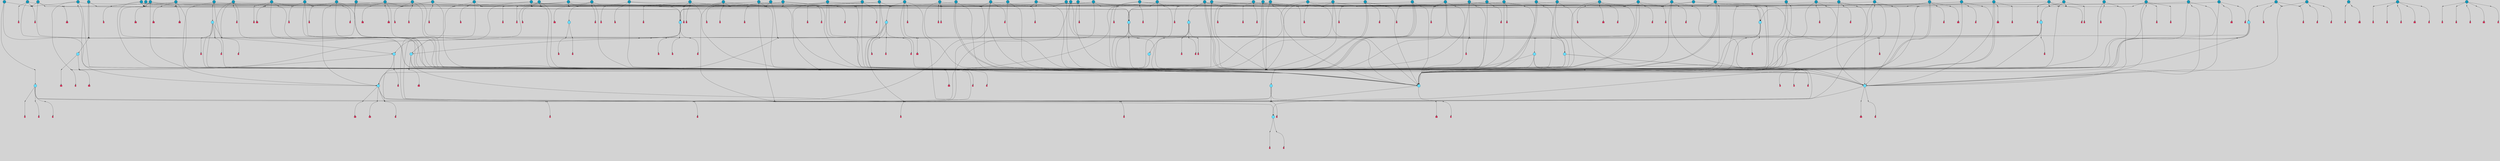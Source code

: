 // File exported with GEGELATI v1.3.1
// On the 2024-04-08 17:50:18
// With the File::TPGGraphDotExporter
digraph{
	graph[pad = "0.212, 0.055" bgcolor = lightgray]
	node[shape=circle style = filled label = ""]
		T3 [fillcolor="#66ddff"]
		T4 [fillcolor="#66ddff"]
		T7 [fillcolor="#66ddff"]
		T9 [fillcolor="#1199bb"]
		T11 [fillcolor="#66ddff"]
		T24 [fillcolor="#66ddff"]
		T54 [fillcolor="#66ddff"]
		T129 [fillcolor="#66ddff"]
		T164 [fillcolor="#66ddff"]
		T207 [fillcolor="#66ddff"]
		T250 [fillcolor="#66ddff"]
		T264 [fillcolor="#1199bb"]
		T311 [fillcolor="#66ddff"]
		T317 [fillcolor="#66ddff"]
		T318 [fillcolor="#1199bb"]
		T344 [fillcolor="#1199bb"]
		T365 [fillcolor="#66ddff"]
		T455 [fillcolor="#66ddff"]
		T503 [fillcolor="#1199bb"]
		T519 [fillcolor="#1199bb"]
		T542 [fillcolor="#1199bb"]
		T546 [fillcolor="#1199bb"]
		T563 [fillcolor="#1199bb"]
		T567 [fillcolor="#1199bb"]
		T573 [fillcolor="#1199bb"]
		T575 [fillcolor="#1199bb"]
		T585 [fillcolor="#1199bb"]
		T588 [fillcolor="#1199bb"]
		T593 [fillcolor="#1199bb"]
		T598 [fillcolor="#1199bb"]
		T601 [fillcolor="#1199bb"]
		T604 [fillcolor="#1199bb"]
		T608 [fillcolor="#1199bb"]
		T612 [fillcolor="#1199bb"]
		T627 [fillcolor="#1199bb"]
		T630 [fillcolor="#66ddff"]
		T644 [fillcolor="#1199bb"]
		T657 [fillcolor="#1199bb"]
		T321 [fillcolor="#1199bb"]
		T659 [fillcolor="#1199bb"]
		T660 [fillcolor="#1199bb"]
		T662 [fillcolor="#66ddff"]
		T663 [fillcolor="#66ddff"]
		T666 [fillcolor="#1199bb"]
		T668 [fillcolor="#66ddff"]
		T670 [fillcolor="#1199bb"]
		T679 [fillcolor="#1199bb"]
		T682 [fillcolor="#1199bb"]
		T689 [fillcolor="#66ddff"]
		T696 [fillcolor="#1199bb"]
		T697 [fillcolor="#1199bb"]
		T700 [fillcolor="#1199bb"]
		T704 [fillcolor="#1199bb"]
		T705 [fillcolor="#1199bb"]
		T706 [fillcolor="#1199bb"]
		T709 [fillcolor="#1199bb"]
		T712 [fillcolor="#1199bb"]
		T713 [fillcolor="#1199bb"]
		T714 [fillcolor="#1199bb"]
		T717 [fillcolor="#1199bb"]
		T721 [fillcolor="#1199bb"]
		T722 [fillcolor="#1199bb"]
		T726 [fillcolor="#1199bb"]
		T728 [fillcolor="#1199bb"]
		T731 [fillcolor="#1199bb"]
		T732 [fillcolor="#1199bb"]
		T733 [fillcolor="#1199bb"]
		T735 [fillcolor="#1199bb"]
		T737 [fillcolor="#1199bb"]
		T739 [fillcolor="#1199bb"]
		T741 [fillcolor="#1199bb"]
		T745 [fillcolor="#1199bb"]
		T749 [fillcolor="#1199bb"]
		T750 [fillcolor="#66ddff"]
		T754 [fillcolor="#1199bb"]
		T755 [fillcolor="#1199bb"]
		T758 [fillcolor="#66ddff"]
		T761 [fillcolor="#1199bb"]
		T762 [fillcolor="#1199bb"]
		T763 [fillcolor="#1199bb"]
		T764 [fillcolor="#1199bb"]
		T765 [fillcolor="#1199bb"]
		T770 [fillcolor="#1199bb"]
		T774 [fillcolor="#1199bb"]
		T775 [fillcolor="#1199bb"]
		T776 [fillcolor="#1199bb"]
		T777 [fillcolor="#1199bb"]
		T778 [fillcolor="#1199bb"]
		T781 [fillcolor="#1199bb"]
		T783 [fillcolor="#1199bb"]
		T785 [fillcolor="#1199bb"]
		T786 [fillcolor="#1199bb"]
		T787 [fillcolor="#1199bb"]
		T788 [fillcolor="#1199bb"]
		T790 [fillcolor="#1199bb"]
		T791 [fillcolor="#1199bb"]
		T795 [fillcolor="#1199bb"]
		T797 [fillcolor="#1199bb"]
		T798 [fillcolor="#1199bb"]
		T799 [fillcolor="#1199bb"]
		T800 [fillcolor="#1199bb"]
		T801 [fillcolor="#1199bb"]
		T802 [fillcolor="#1199bb"]
		P10199 [fillcolor="#cccccc" shape=point] //6|
		I10199 [shape=box style=invis label="6|1&2|6#1|7&#92;n10|7&2|0#1|5&#92;n9|4&0|1#2|2&#92;n8|6&0|0#1|0&#92;n"]
		P10199 -> I10199[style=invis]
		A7184 [fillcolor="#ff3366" shape=box margin=0.03 width=0 height=0 label="3"]
		T3 -> P10199 -> A7184
		P10200 [fillcolor="#cccccc" shape=point] //3|
		I10200 [shape=box style=invis label="7|6&2|4#0|2&#92;n10|3&2|7#1|4&#92;n11|6&0|4#0|1&#92;n7|1&0|0#2|6&#92;n7|6&0|3#2|6&#92;n4|0&2|6#0|1&#92;n4|4&2|5#0|2&#92;n4|6&0|4#2|7&#92;n10|0&2|3#1|5&#92;n2|6&0|5#0|2&#92;n1|0&2|3#0|7&#92;n1|6&2|0#0|5&#92;n6|2&0|1#0|7&#92;n9|2&0|3#2|7&#92;n5|3&0|6#0|6&#92;n1|7&2|5#2|3&#92;n8|1&2|7#0|6&#92;n1|0&2|5#2|1&#92;n7|1&2|2#2|5&#92;n7|4&2|6#0|3&#92;n"]
		P10200 -> I10200[style=invis]
		A7185 [fillcolor="#ff3366" shape=box margin=0.03 width=0 height=0 label="4"]
		T3 -> P10200 -> A7185
		P10201 [fillcolor="#cccccc" shape=point] //7|
		I10201 [shape=box style=invis label="0|2&2|4#2|6&#92;n5|3&0|6#0|1&#92;n4|7&2|6#0|5&#92;n7|6&0|7#0|5&#92;n10|7&2|2#1|1&#92;n"]
		P10201 -> I10201[style=invis]
		A7186 [fillcolor="#ff3366" shape=box margin=0.03 width=0 height=0 label="4"]
		T4 -> P10201 -> A7186
		P10202 [fillcolor="#cccccc" shape=point] //0|
		I10202 [shape=box style=invis label="2|5&0|1#0|6&#92;n6|1&2|2#2|7&#92;n8|0&0|3#1|4&#92;n4|3&2|5#2|4&#92;n8|1&2|4#0|0&#92;n6|6&0|1#2|6&#92;n11|7&2|4#2|5&#92;n6|2&2|4#0|2&#92;n8|5&2|4#2|4&#92;n2|1&2|1#2|2&#92;n2|7&2|5#2|6&#92;n9|7&0|5#0|4&#92;n1|2&0|5#2|6&#92;n4|2&2|3#2|7&#92;n3|3&2|1#0|2&#92;n"]
		P10202 -> I10202[style=invis]
		A7187 [fillcolor="#ff3366" shape=box margin=0.03 width=0 height=0 label="5"]
		T4 -> P10202 -> A7187
		P10203 [fillcolor="#cccccc" shape=point] //-3|
		I10203 [shape=box style=invis label="1|6&2|7#0|7&#92;n10|2&0|7#1|3&#92;n9|6&2|7#2|2&#92;n5|3&0|7#0|7&#92;n1|6&2|3#0|0&#92;n2|3&2|3#2|2&#92;n5|1&2|6#0|6&#92;n"]
		P10203 -> I10203[style=invis]
		A7188 [fillcolor="#ff3366" shape=box margin=0.03 width=0 height=0 label="7"]
		T7 -> P10203 -> A7188
		P10204 [fillcolor="#cccccc" shape=point] //5|
		I10204 [shape=box style=invis label="0|5&2|3#0|1&#92;n0|6&2|1#2|4&#92;n6|2&2|6#0|7&#92;n7|4&0|3#0|1&#92;n5|4&0|7#1|6&#92;n9|1&0|5#2|2&#92;n6|3&2|3#1|7&#92;n11|7&2|4#1|6&#92;n2|5&0|1#0|0&#92;n4|7&0|0#0|2&#92;n6|2&0|6#0|0&#92;n2|1&2|6#2|4&#92;n10|0&2|0#1|0&#92;n6|6&2|4#0|6&#92;n"]
		P10204 -> I10204[style=invis]
		A7189 [fillcolor="#ff3366" shape=box margin=0.03 width=0 height=0 label="8"]
		T7 -> P10204 -> A7189
		P10205 [fillcolor="#cccccc" shape=point] //-6|
		I10205 [shape=box style=invis label="11|1&0|7#2|0&#92;n10|4&0|1#1|0&#92;n4|3&2|4#2|1&#92;n0|5&2|0#0|0&#92;n6|1&0|0#0|3&#92;n8|2&2|0#0|4&#92;n11|4&2|0#1|6&#92;n7|0&2|6#2|3&#92;n5|3&2|6#2|0&#92;n2|0&2|0#0|4&#92;n"]
		P10205 -> I10205[style=invis]
		A7190 [fillcolor="#ff3366" shape=box margin=0.03 width=0 height=0 label="9"]
		T9 -> P10205 -> A7190
		P10206 [fillcolor="#cccccc" shape=point] //2|
		I10206 [shape=box style=invis label="6|3&2|7#1|4&#92;n8|6&0|0#2|5&#92;n2|1&0|2#0|3&#92;n8|7&0|6#0|4&#92;n2|1&2|0#0|1&#92;n0|0&2|2#2|3&#92;n6|6&0|7#2|1&#92;n6|1&0|7#2|6&#92;n5|4&2|7#0|4&#92;n0|3&0|4#2|0&#92;n11|0&2|0#2|5&#92;n4|5&2|5#2|4&#92;n5|7&0|6#0|4&#92;n9|7&2|5#0|3&#92;n5|4&2|1#0|3&#92;n5|3&0|1#1|7&#92;n0|4&0|3#2|5&#92;n"]
		P10206 -> I10206[style=invis]
		A7191 [fillcolor="#ff3366" shape=box margin=0.03 width=0 height=0 label="10"]
		T9 -> P10206 -> A7191
		P10207 [fillcolor="#cccccc" shape=point] //6|
		I10207 [shape=box style=invis label="3|0&2|7#2|2&#92;n3|2&0|4#2|5&#92;n5|1&0|2#1|0&#92;n8|7&0|1#2|0&#92;n8|5&0|3#0|6&#92;n0|2&0|2#2|3&#92;n1|5&2|5#0|5&#92;n5|6&0|6#0|7&#92;n6|7&0|0#2|6&#92;n1|2&2|3#0|0&#92;n7|7&2|3#0|4&#92;n0|7&2|7#0|6&#92;n1|0&2|2#2|7&#92;n4|4&0|1#0|0&#92;n"]
		P10207 -> I10207[style=invis]
		A7192 [fillcolor="#ff3366" shape=box margin=0.03 width=0 height=0 label="11"]
		T11 -> P10207 -> A7192
		P10208 [fillcolor="#cccccc" shape=point] //-4|
		I10208 [shape=box style=invis label="4|1&0|4#2|6&#92;n1|2&2|2#2|0&#92;n1|2&2|0#0|6&#92;n8|4&2|3#2|5&#92;n5|5&2|1#1|0&#92;n"]
		P10208 -> I10208[style=invis]
		A7193 [fillcolor="#ff3366" shape=box margin=0.03 width=0 height=0 label="12"]
		T11 -> P10208 -> A7193
		P10209 [fillcolor="#cccccc" shape=point] //-3|
		I10209 [shape=box style=invis label="8|1&2|3#0|5&#92;n0|6&0|5#0|5&#92;n3|7&2|1#0|6&#92;n3|5&0|1#0|0&#92;n9|5&2|0#0|4&#92;n3|5&0|2#0|3&#92;n10|6&2|4#1|0&#92;n9|4&2|7#2|6&#92;n1|7&2|5#2|2&#92;n"]
		P10209 -> I10209[style=invis]
		A7194 [fillcolor="#ff3366" shape=box margin=0.03 width=0 height=0 label="5"]
		T4 -> P10209 -> A7194
		P10210 [fillcolor="#cccccc" shape=point] //1|
		I10210 [shape=box style=invis label="5|1&0|6#2|7&#92;n2|4&0|4#2|2&#92;n0|6&0|5#0|4&#92;n10|6&2|5#1|6&#92;n9|3&0|1#1|7&#92;n10|3&2|2#1|0&#92;n5|0&0|0#2|1&#92;n11|3&2|3#1|5&#92;n10|3&0|1#1|0&#92;n2|4&0|1#0|1&#92;n0|2&0|3#2|4&#92;n9|2&2|1#2|5&#92;n11|7&2|6#2|6&#92;n"]
		P10210 -> I10210[style=invis]
		T24 -> P10210 -> T7
		P10211 [fillcolor="#cccccc" shape=point] //5|
		I10211 [shape=box style=invis label="3|0&2|0#0|1&#92;n3|0&0|7#0|1&#92;n5|3&0|2#2|6&#92;n4|4&2|4#2|6&#92;n11|2&0|7#1|6&#92;n2|7&2|2#2|5&#92;n9|3&2|6#2|7&#92;n7|7&0|0#0|4&#92;n6|1&2|4#2|3&#92;n5|4&2|0#1|6&#92;n1|3&0|7#0|4&#92;n"]
		P10211 -> I10211[style=invis]
		A7195 [fillcolor="#ff3366" shape=box margin=0.03 width=0 height=0 label="7"]
		T24 -> P10211 -> A7195
		P10212 [fillcolor="#cccccc" shape=point] //-2|
		I10212 [shape=box style=invis label="4|1&0|4#0|3&#92;n4|2&0|5#2|0&#92;n5|5&2|6#0|5&#92;n1|4&0|1#0|2&#92;n6|3&2|7#1|5&#92;n0|4&2|0#0|3&#92;n8|5&2|5#1|2&#92;n10|7&2|7#1|1&#92;n3|4&0|0#2|1&#92;n3|6&2|5#2|5&#92;n8|3&0|1#0|7&#92;n10|0&2|7#1|3&#92;n4|1&2|4#0|1&#92;n9|3&2|0#0|4&#92;n3|6&2|0#0|4&#92;n1|2&0|6#2|1&#92;n4|0&2|1#2|2&#92;n"]
		P10212 -> I10212[style=invis]
		A7196 [fillcolor="#ff3366" shape=box margin=0.03 width=0 height=0 label="14"]
		T24 -> P10212 -> A7196
		P10213 [fillcolor="#cccccc" shape=point] //8|
		I10213 [shape=box style=invis label="9|0&0|1#2|0&#92;n10|1&2|5#1|4&#92;n8|2&2|6#0|4&#92;n2|4&2|5#2|3&#92;n4|2&2|2#0|2&#92;n7|5&0|2#0|0&#92;n8|2&2|1#1|3&#92;n8|7&0|7#2|1&#92;n1|1&0|0#0|7&#92;n5|6&2|5#1|0&#92;n6|6&2|5#0|0&#92;n11|4&0|3#2|6&#92;n4|2&2|4#0|7&#92;n5|6&0|1#2|0&#92;n11|3&0|2#0|7&#92;n"]
		P10213 -> I10213[style=invis]
		A7197 [fillcolor="#ff3366" shape=box margin=0.03 width=0 height=0 label="6"]
		T54 -> P10213 -> A7197
		T54 -> P10211
		P10214 [fillcolor="#cccccc" shape=point] //-10|
		I10214 [shape=box style=invis label="3|6&0|0#0|4&#92;n4|1&2|4#0|1&#92;n5|1&0|1#0|4&#92;n5|5&2|6#0|5&#92;n6|5&0|6#0|3&#92;n11|1&2|0#0|1&#92;n0|7&2|0#0|3&#92;n1|2&0|6#0|1&#92;n8|0&0|4#2|0&#92;n0|4&0|7#2|7&#92;n7|0&2|7#1|3&#92;n3|1&0|5#2|5&#92;n5|1&0|4#0|3&#92;n2|2&0|2#0|0&#92;n8|3&0|1#0|7&#92;n3|0&0|3#0|5&#92;n7|2&0|5#2|0&#92;n6|3&2|7#1|5&#92;n4|7&2|7#2|1&#92;n"]
		P10214 -> I10214[style=invis]
		A7198 [fillcolor="#ff3366" shape=box margin=0.03 width=0 height=0 label="14"]
		T54 -> P10214 -> A7198
		T54 -> P10204
		T129 -> P10213
		T129 -> P10211
		P10215 [fillcolor="#cccccc" shape=point] //10|
		I10215 [shape=box style=invis label="4|5&2|7#2|1&#92;n1|7&2|3#0|6&#92;n3|5&2|2#0|3&#92;n10|3&0|7#1|4&#92;n7|1&0|4#2|6&#92;n10|2&0|3#1|7&#92;n9|5&2|0#0|4&#92;n4|0&0|3#2|7&#92;n11|4&2|6#1|2&#92;n5|4&2|7#0|2&#92;n2|6&2|4#0|0&#92;n6|5&0|7#2|1&#92;n5|3&2|3#1|6&#92;n10|7&2|0#1|2&#92;n"]
		P10215 -> I10215[style=invis]
		A7199 [fillcolor="#ff3366" shape=box margin=0.03 width=0 height=0 label="5"]
		T129 -> P10215 -> A7199
		P10216 [fillcolor="#cccccc" shape=point] //5|
		I10216 [shape=box style=invis label="9|4&2|3#1|3&#92;n0|4&2|4#0|5&#92;n6|1&2|6#2|5&#92;n4|0&0|5#2|0&#92;n"]
		P10216 -> I10216[style=invis]
		A7200 [fillcolor="#ff3366" shape=box margin=0.03 width=0 height=0 label="7"]
		T129 -> P10216 -> A7200
		P10217 [fillcolor="#cccccc" shape=point] //6|
		I10217 [shape=box style=invis label="9|4&2|7#0|6&#92;n8|4&0|1#1|0&#92;n1|3&0|0#2|1&#92;n2|4&0|6#2|2&#92;n5|1&2|5#0|7&#92;n3|0&0|3#2|6&#92;n2|2&2|6#0|2&#92;n8|4&0|4#2|2&#92;n5|1&2|4#0|3&#92;n9|4&0|6#0|6&#92;n5|0&2|2#1|5&#92;n11|7&0|0#1|1&#92;n0|4&0|3#0|3&#92;n7|7&2|4#2|5&#92;n1|5&0|1#2|1&#92;n"]
		P10217 -> I10217[style=invis]
		A7201 [fillcolor="#ff3366" shape=box margin=0.03 width=0 height=0 label="1"]
		T129 -> P10217 -> A7201
		T164 -> P10202
		P10218 [fillcolor="#cccccc" shape=point] //-1|
		I10218 [shape=box style=invis label="6|4&0|4#2|4&#92;n4|5&2|5#2|4&#92;n9|7&2|5#0|3&#92;n3|7&2|6#0|6&#92;n8|7&0|6#0|4&#92;n2|1&2|0#0|1&#92;n8|6&0|0#2|5&#92;n2|1&0|2#0|3&#92;n6|1&0|7#2|6&#92;n6|3&0|1#1|6&#92;n5|4&2|7#0|4&#92;n0|7&0|4#2|0&#92;n11|0&2|0#2|5&#92;n3|7&2|0#2|7&#92;n8|3&2|7#1|4&#92;n5|7&0|6#0|4&#92;n0|0&2|3#2|3&#92;n5|4&2|1#0|3&#92;n0|4&0|3#2|5&#92;n"]
		P10218 -> I10218[style=invis]
		A7202 [fillcolor="#ff3366" shape=box margin=0.03 width=0 height=0 label="10"]
		T164 -> P10218 -> A7202
		P10219 [fillcolor="#cccccc" shape=point] //-7|
		I10219 [shape=box style=invis label="6|1&0|2#0|3&#92;n1|2&0|1#2|0&#92;n10|3&2|2#1|1&#92;n0|1&0|2#0|7&#92;n4|6&2|7#2|4&#92;n6|0&2|7#0|6&#92;n"]
		P10219 -> I10219[style=invis]
		A7203 [fillcolor="#ff3366" shape=box margin=0.03 width=0 height=0 label="7"]
		T164 -> P10219 -> A7203
		P10220 [fillcolor="#cccccc" shape=point] //-6|
		I10220 [shape=box style=invis label="11|7&0|1#0|6&#92;n3|5&0|1#0|3&#92;n1|5&0|5#0|6&#92;n1|7&2|5#2|2&#92;n0|0&0|2#2|2&#92;n4|4&0|1#0|5&#92;n6|4&2|2#0|2&#92;n0|6&2|5#0|5&#92;n0|3&2|2#2|6&#92;n"]
		P10220 -> I10220[style=invis]
		A7204 [fillcolor="#ff3366" shape=box margin=0.03 width=0 height=0 label="5"]
		T164 -> P10220 -> A7204
		P10221 [fillcolor="#cccccc" shape=point] //4|
		I10221 [shape=box style=invis label="4|3&0|6#0|3&#92;n5|7&2|3#2|2&#92;n5|6&0|7#1|2&#92;n1|4&2|6#0|3&#92;n8|4&2|1#2|5&#92;n9|5&2|4#1|4&#92;n2|4&0|5#0|7&#92;n10|0&0|6#1|3&#92;n3|0&0|6#0|2&#92;n2|7&2|7#2|6&#92;n5|2&0|5#1|5&#92;n10|4&2|5#1|7&#92;n4|0&0|4#2|4&#92;n11|1&0|4#2|6&#92;n10|6&2|0#1|4&#92;n9|7&0|3#1|4&#92;n4|5&2|7#0|6&#92;n11|5&2|6#2|3&#92;n0|3&0|5#0|1&#92;n"]
		P10221 -> I10221[style=invis]
		A7205 [fillcolor="#ff3366" shape=box margin=0.03 width=0 height=0 label="13"]
		T164 -> P10221 -> A7205
		P10222 [fillcolor="#cccccc" shape=point] //7|
		I10222 [shape=box style=invis label="7|0&2|1#2|0&#92;n9|7&2|1#1|7&#92;n8|2&0|1#1|0&#92;n6|6&0|2#1|1&#92;n2|2&0|5#0|0&#92;n5|7&0|0#2|1&#92;n5|1&2|5#1|5&#92;n4|7&2|4#2|3&#92;n10|5&2|2#1|5&#92;n1|3&2|2#2|0&#92;n10|2&2|6#1|5&#92;n"]
		P10222 -> I10222[style=invis]
		A7206 [fillcolor="#ff3366" shape=box margin=0.03 width=0 height=0 label="1"]
		T207 -> P10222 -> A7206
		P10223 [fillcolor="#cccccc" shape=point] //-3|
		I10223 [shape=box style=invis label="3|7&0|0#0|2&#92;n11|5&0|1#1|1&#92;n4|1&0|6#2|6&#92;n4|0&0|1#0|5&#92;n"]
		P10223 -> I10223[style=invis]
		T207 -> P10223 -> T24
		P10224 [fillcolor="#cccccc" shape=point] //5|
		I10224 [shape=box style=invis label="8|1&2|6#0|6&#92;n3|0&0|7#0|1&#92;n11|3&0|2#2|6&#92;n4|4&2|4#2|6&#92;n11|2&0|7#1|6&#92;n2|7&2|2#2|5&#92;n7|7&0|0#0|4&#92;n6|1&2|4#2|3&#92;n5|4&2|0#1|6&#92;n3|0&2|0#0|1&#92;n1|3&0|7#0|4&#92;n"]
		P10224 -> I10224[style=invis]
		A7207 [fillcolor="#ff3366" shape=box margin=0.03 width=0 height=0 label="7"]
		T207 -> P10224 -> A7207
		P10225 [fillcolor="#cccccc" shape=point] //5|
		I10225 [shape=box style=invis label="10|4&2|6#1|2&#92;n8|4&0|1#1|0&#92;n0|4&2|6#0|0&#92;n8|4&2|5#2|1&#92;n7|5&2|5#1|0&#92;n3|6&0|6#2|2&#92;n1|7&0|7#0|5&#92;n2|0&0|7#2|4&#92;n9|4&2|6#2|7&#92;n2|6&2|2#0|0&#92;n11|7&2|7#0|7&#92;n5|5&0|0#0|1&#92;n10|1&0|0#1|0&#92;n7|3&0|1#2|5&#92;n9|2&2|7#1|5&#92;n9|0&2|5#1|2&#92;n1|6&2|4#2|2&#92;n3|3&2|2#0|7&#92;n1|6&2|0#0|0&#92;n6|4&2|6#1|0&#92;n"]
		P10225 -> I10225[style=invis]
		A7208 [fillcolor="#ff3366" shape=box margin=0.03 width=0 height=0 label="1"]
		T207 -> P10225 -> A7208
		P10226 [fillcolor="#cccccc" shape=point] //7|
		I10226 [shape=box style=invis label="6|1&2|6#2|7&#92;n7|0&2|4#2|3&#92;n3|3&0|7#0|6&#92;n5|4&0|2#2|4&#92;n8|5&2|6#2|7&#92;n0|0&2|3#0|3&#92;n5|4&2|4#2|6&#92;n"]
		P10226 -> I10226[style=invis]
		T207 -> P10226 -> T4
		P10227 [fillcolor="#cccccc" shape=point] //8|
		I10227 [shape=box style=invis label="5|4&2|1#1|0&#92;n3|0&0|3#2|0&#92;n3|7&2|2#0|6&#92;n6|6&0|2#2|4&#92;n0|0&0|2#0|6&#92;n"]
		P10227 -> I10227[style=invis]
		T250 -> P10227 -> T164
		P10228 [fillcolor="#cccccc" shape=point] //5|
		I10228 [shape=box style=invis label="3|0&2|0#2|1&#92;n3|0&0|7#0|1&#92;n5|3&0|2#2|6&#92;n4|4&2|4#2|6&#92;n5|4&2|0#1|6&#92;n2|7&2|2#2|5&#92;n1|3&0|7#0|4&#92;n11|6&2|2#0|7&#92;n7|7&0|0#0|4&#92;n6|1&2|4#2|3&#92;n11|0&0|7#1|6&#92;n9|3&2|6#2|7&#92;n"]
		P10228 -> I10228[style=invis]
		A7209 [fillcolor="#ff3366" shape=box margin=0.03 width=0 height=0 label="7"]
		T250 -> P10228 -> A7209
		P10229 [fillcolor="#cccccc" shape=point] //7|
		I10229 [shape=box style=invis label="7|4&2|7#0|4&#92;n4|6&0|1#2|5&#92;n2|1&2|3#0|0&#92;n4|3&2|0#0|1&#92;n0|0&2|7#2|7&#92;n7|7&0|5#2|3&#92;n5|0&2|1#2|2&#92;n10|0&0|4#1|2&#92;n4|4&0|7#0|0&#92;n6|7&0|2#0|1&#92;n1|4&2|5#0|4&#92;n"]
		P10229 -> I10229[style=invis]
		A7210 [fillcolor="#ff3366" shape=box margin=0.03 width=0 height=0 label="0"]
		T250 -> P10229 -> A7210
		T250 -> P10211
		P10230 [fillcolor="#cccccc" shape=point] //10|
		I10230 [shape=box style=invis label="6|1&2|4#2|3&#92;n3|0&0|7#0|1&#92;n5|3&0|2#2|6&#92;n4|4&0|4#2|6&#92;n5|4&2|0#1|6&#92;n10|5&0|6#1|5&#92;n2|5&2|1#2|2&#92;n1|3&0|7#0|4&#92;n3|0&2|0#0|1&#92;n11|2&0|5#1|6&#92;n9|3&2|6#2|7&#92;n7|7&0|0#0|4&#92;n"]
		P10230 -> I10230[style=invis]
		A7211 [fillcolor="#ff3366" shape=box margin=0.03 width=0 height=0 label="7"]
		T250 -> P10230 -> A7211
		P10231 [fillcolor="#cccccc" shape=point] //-2|
		I10231 [shape=box style=invis label="11|7&2|0#1|7&#92;n4|3&0|1#2|5&#92;n0|4&2|4#2|7&#92;n1|6&0|0#0|4&#92;n4|0&0|0#0|5&#92;n0|6&2|3#2|0&#92;n9|6&2|5#1|3&#92;n0|7&2|1#2|5&#92;n4|4&0|5#0|1&#92;n10|4&0|0#1|0&#92;n"]
		P10231 -> I10231[style=invis]
		A7212 [fillcolor="#ff3366" shape=box margin=0.03 width=0 height=0 label="12"]
		T264 -> P10231 -> A7212
		P10232 [fillcolor="#cccccc" shape=point] //-3|
		I10232 [shape=box style=invis label="7|2&2|4#0|2&#92;n4|1&2|6#0|1&#92;n11|6&0|4#0|1&#92;n7|1&0|0#2|6&#92;n6|2&0|1#0|7&#92;n10|3&2|7#1|4&#92;n3|5&2|3#0|1&#92;n4|4&2|5#0|2&#92;n4|6&0|4#2|7&#92;n2|5&0|5#0|2&#92;n10|0&2|3#1|4&#92;n0|1&2|7#0|6&#92;n7|6&0|3#2|6&#92;n1|3&0|6#2|0&#92;n5|3&0|6#0|6&#92;n1|4&2|5#2|3&#92;n1|6&2|0#0|5&#92;n9|2&0|3#2|7&#92;n7|1&2|2#2|5&#92;n"]
		P10232 -> I10232[style=invis]
		T264 -> P10232 -> T207
		P10233 [fillcolor="#cccccc" shape=point] //2|
		I10233 [shape=box style=invis label="4|1&0|4#2|6&#92;n5|5&2|1#1|0&#92;n1|0&2|0#0|6&#92;n8|4&2|3#2|5&#92;n"]
		P10233 -> I10233[style=invis]
		T264 -> P10233 -> T11
		P10234 [fillcolor="#cccccc" shape=point] //2|
		I10234 [shape=box style=invis label="11|0&2|3#0|7&#92;n10|4&2|5#1|6&#92;n4|7&0|2#2|3&#92;n6|0&2|6#0|6&#92;n9|0&0|7#0|5&#92;n7|2&2|4#1|2&#92;n5|1&2|6#2|7&#92;n"]
		P10234 -> I10234[style=invis]
		T311 -> P10234 -> T7
		P10235 [fillcolor="#cccccc" shape=point] //5|
		I10235 [shape=box style=invis label="5|4&2|0#1|6&#92;n3|0&0|7#0|1&#92;n5|3&0|2#2|6&#92;n11|2&0|7#1|6&#92;n2|7&2|2#2|5&#92;n9|3&2|6#2|7&#92;n7|7&0|0#0|4&#92;n6|1&2|4#2|3&#92;n3|0&2|0#0|1&#92;n1|3&2|7#0|4&#92;n"]
		P10235 -> I10235[style=invis]
		A7213 [fillcolor="#ff3366" shape=box margin=0.03 width=0 height=0 label="7"]
		T311 -> P10235 -> A7213
		T311 -> P10231
		P10236 [fillcolor="#cccccc" shape=point] //-1|
		I10236 [shape=box style=invis label="1|7&2|1#0|6&#92;n8|1&2|3#0|5&#92;n10|6&2|7#1|0&#92;n1|7&2|5#0|2&#92;n0|3&0|3#2|2&#92;n3|5&0|1#0|0&#92;n3|5&0|2#0|3&#92;n1|5&2|0#0|4&#92;n5|7&2|2#2|5&#92;n4|0&2|3#0|3&#92;n"]
		P10236 -> I10236[style=invis]
		T311 -> P10236 -> T3
		P10237 [fillcolor="#cccccc" shape=point] //2|
		I10237 [shape=box style=invis label="4|1&0|5#0|1&#92;n6|4&0|7#2|4&#92;n10|5&2|6#1|4&#92;n9|2&0|4#2|3&#92;n6|2&2|3#1|7&#92;n8|1&0|2#0|3&#92;n4|0&2|0#0|1&#92;n"]
		P10237 -> I10237[style=invis]
		T311 -> P10237 -> T54
		P10238 [fillcolor="#cccccc" shape=point] //7|
		I10238 [shape=box style=invis label="9|6&2|6#1|3&#92;n9|7&2|0#1|7&#92;n3|0&2|0#0|0&#92;n1|6&0|0#0|4&#92;n7|4&0|3#0|1&#92;n"]
		P10238 -> I10238[style=invis]
		A7214 [fillcolor="#ff3366" shape=box margin=0.03 width=0 height=0 label="12"]
		T318 -> P10238 -> A7214
		P10239 [fillcolor="#cccccc" shape=point] //-9|
		I10239 [shape=box style=invis label="7|1&0|0#2|6&#92;n1|6&0|4#2|7&#92;n7|6&2|4#0|2&#92;n10|7&2|1#1|3&#92;n7|6&0|3#2|6&#92;n4|0&2|2#2|1&#92;n1|0&0|5#2|3&#92;n6|1&2|6#1|1&#92;n7|4&2|6#1|0&#92;n9|5&0|1#0|2&#92;n9|2&0|3#0|7&#92;n6|0&2|7#0|6&#92;n10|5&2|3#1|5&#92;n10|0&2|7#1|4&#92;n1|0&2|3#0|7&#92;n5|2&0|6#0|6&#92;n2|6&0|1#0|2&#92;n7|4&2|5#0|3&#92;n3|6&2|4#0|5&#92;n1|6&2|0#0|5&#92;n"]
		P10239 -> I10239[style=invis]
		A7215 [fillcolor="#ff3366" shape=box margin=0.03 width=0 height=0 label="4"]
		T318 -> P10239 -> A7215
		P10240 [fillcolor="#cccccc" shape=point] //-7|
		I10240 [shape=box style=invis label="9|1&2|7#2|1&#92;n7|0&2|0#2|7&#92;n2|3&2|3#2|2&#92;n8|5&2|1#0|3&#92;n5|5&0|7#0|1&#92;n1|6&2|7#0|7&#92;n10|2&0|7#1|3&#92;n6|4&2|2#2|4&#92;n0|6&2|5#0|2&#92;n"]
		P10240 -> I10240[style=invis]
		A7216 [fillcolor="#ff3366" shape=box margin=0.03 width=0 height=0 label="7"]
		T318 -> P10240 -> A7216
		P10241 [fillcolor="#cccccc" shape=point] //3|
		I10241 [shape=box style=invis label="7|6&2|4#0|2&#92;n10|3&2|7#1|4&#92;n11|6&0|4#0|1&#92;n7|1&0|0#2|6&#92;n7|6&0|3#2|6&#92;n4|0&2|6#0|1&#92;n4|4&2|5#0|2&#92;n4|6&0|4#2|7&#92;n10|0&2|3#1|5&#92;n2|6&0|5#0|2&#92;n1|0&2|3#0|7&#92;n1|6&2|0#0|5&#92;n6|2&0|1#0|7&#92;n9|2&0|3#2|7&#92;n5|3&0|6#0|6&#92;n1|7&2|5#2|3&#92;n8|1&2|7#0|6&#92;n1|0&2|5#2|1&#92;n7|1&2|2#2|5&#92;n7|4&2|6#0|3&#92;n"]
		P10241 -> I10241[style=invis]
		A7217 [fillcolor="#ff3366" shape=box margin=0.03 width=0 height=0 label="4"]
		T317 -> P10241 -> A7217
		P10242 [fillcolor="#cccccc" shape=point] //6|
		I10242 [shape=box style=invis label="6|1&2|6#1|7&#92;n10|7&2|0#1|5&#92;n9|4&0|1#2|2&#92;n8|6&0|0#1|0&#92;n"]
		P10242 -> I10242[style=invis]
		A7218 [fillcolor="#ff3366" shape=box margin=0.03 width=0 height=0 label="3"]
		T317 -> P10242 -> A7218
		P10243 [fillcolor="#cccccc" shape=point] //-9|
		I10243 [shape=box style=invis label="11|5&0|0#2|6&#92;n8|5&2|3#2|1&#92;n7|1&0|6#1|3&#92;n11|4&0|2#0|1&#92;n9|0&2|7#1|6&#92;n10|1&0|3#1|6&#92;n0|3&0|4#2|5&#92;n5|7&2|3#1|6&#92;n2|0&2|1#0|7&#92;n"]
		P10243 -> I10243[style=invis]
		A7219 [fillcolor="#ff3366" shape=box margin=0.03 width=0 height=0 label="2"]
		T318 -> P10243 -> A7219
		P10244 [fillcolor="#cccccc" shape=point] //-1|
		I10244 [shape=box style=invis label="1|7&2|1#0|6&#92;n8|1&2|3#0|5&#92;n10|6&2|7#1|0&#92;n1|7&2|5#0|2&#92;n0|3&0|3#2|2&#92;n3|5&0|1#0|0&#92;n3|5&0|2#0|3&#92;n1|5&2|0#0|4&#92;n5|7&2|2#2|5&#92;n4|0&2|3#0|3&#92;n"]
		P10244 -> I10244[style=invis]
		T318 -> P10244 -> T317
		P10245 [fillcolor="#cccccc" shape=point] //-4|
		I10245 [shape=box style=invis label="7|2&2|4#0|2&#92;n4|1&2|6#0|1&#92;n0|1&2|7#0|6&#92;n6|2&0|1#0|7&#92;n10|3&2|7#1|4&#92;n3|5&2|3#0|1&#92;n4|4&2|5#0|2&#92;n4|6&0|4#2|7&#92;n2|5&0|5#0|2&#92;n10|0&2|3#1|4&#92;n11|6&0|4#0|1&#92;n7|6&0|3#2|6&#92;n1|3&0|6#2|0&#92;n5|3&0|6#0|6&#92;n1|4&2|5#2|3&#92;n1|1&2|0#0|5&#92;n9|2&0|3#2|7&#92;n7|1&2|2#2|5&#92;n"]
		P10245 -> I10245[style=invis]
		T344 -> P10245 -> T207
		T344 -> P10233
		T344 -> P10233
		P10246 [fillcolor="#cccccc" shape=point] //2|
		I10246 [shape=box style=invis label="11|2&2|1#2|2&#92;n0|1&0|0#0|6&#92;n9|2&0|4#2|2&#92;n9|7&2|0#0|0&#92;n4|5&0|6#2|7&#92;n6|7&0|2#0|1&#92;n5|6&0|2#1|0&#92;n11|6&2|1#2|1&#92;n11|0&0|0#2|3&#92;n8|4&0|7#1|1&#92;n11|3&0|7#1|6&#92;n9|2&2|1#2|5&#92;n11|7&0|2#0|2&#92;n"]
		P10246 -> I10246[style=invis]
		T365 -> P10246 -> T3
		P10247 [fillcolor="#cccccc" shape=point] //4|
		I10247 [shape=box style=invis label="7|1&0|6#0|1&#92;n6|7&2|7#1|7&#92;n10|1&2|1#1|1&#92;n9|6&2|2#1|4&#92;n4|7&0|4#2|2&#92;n9|6&0|5#1|1&#92;n10|0&2|6#1|6&#92;n5|1&0|1#2|3&#92;n10|1&0|5#1|0&#92;n3|4&2|3#0|0&#92;n8|2&0|5#2|4&#92;n1|6&2|0#0|0&#92;n2|3&0|1#2|6&#92;n5|2&2|2#1|6&#92;n2|2&0|1#2|1&#92;n3|1&2|7#0|3&#92;n6|7&2|3#0|4&#92;n"]
		P10247 -> I10247[style=invis]
		A7220 [fillcolor="#ff3366" shape=box margin=0.03 width=0 height=0 label="10"]
		T365 -> P10247 -> A7220
		P10248 [fillcolor="#cccccc" shape=point] //3|
		I10248 [shape=box style=invis label="4|7&0|7#2|7&#92;n11|5&2|6#0|2&#92;n5|5&2|6#2|0&#92;n3|2&0|6#0|3&#92;n10|2&2|5#1|5&#92;n9|4&2|3#1|5&#92;n2|5&2|7#2|4&#92;n11|3&2|5#1|0&#92;n7|0&0|7#2|1&#92;n1|2&0|5#0|1&#92;n"]
		P10248 -> I10248[style=invis]
		A7221 [fillcolor="#ff3366" shape=box margin=0.03 width=0 height=0 label="5"]
		T365 -> P10248 -> A7221
		P10249 [fillcolor="#cccccc" shape=point] //2|
		I10249 [shape=box style=invis label="9|0&0|7#0|5&#92;n10|4&2|5#1|6&#92;n4|7&0|2#2|3&#92;n6|0&2|6#0|6&#92;n11|0&2|3#0|7&#92;n7|0&2|4#1|2&#92;n6|3&2|6#2|1&#92;n5|1&2|6#2|7&#92;n"]
		P10249 -> I10249[style=invis]
		T455 -> P10249 -> T7
		T455 -> P10237
		P10250 [fillcolor="#cccccc" shape=point] //4|
		I10250 [shape=box style=invis label="6|0&2|6#0|7&#92;n11|2&0|3#1|2&#92;n11|3&0|7#1|5&#92;n10|4&2|6#1|6&#92;n1|0&2|7#0|6&#92;n4|4&2|6#0|2&#92;n4|7&0|2#2|3&#92;n1|7&0|4#2|3&#92;n9|0&0|7#0|0&#92;n"]
		P10250 -> I10250[style=invis]
		T455 -> P10250 -> T7
		P10251 [fillcolor="#cccccc" shape=point] //-3|
		I10251 [shape=box style=invis label="6|1&0|5#0|3&#92;n10|0&2|7#1|6&#92;n0|1&0|2#0|7&#92;n6|2&0|3#2|7&#92;n4|6&2|7#2|4&#92;n"]
		P10251 -> I10251[style=invis]
		A7222 [fillcolor="#ff3366" shape=box margin=0.03 width=0 height=0 label="7"]
		T455 -> P10251 -> A7222
		P10252 [fillcolor="#cccccc" shape=point] //7|
		I10252 [shape=box style=invis label="10|5&0|6#1|7&#92;n4|3&2|6#0|3&#92;n8|4&0|6#1|2&#92;n3|0&2|0#2|3&#92;n5|6&2|3#0|4&#92;n0|7&2|1#0|5&#92;n8|7&2|2#2|5&#92;n9|1&0|0#1|0&#92;n10|1&2|1#1|4&#92;n3|3&2|7#0|4&#92;n5|2&2|3#0|4&#92;n2|0&2|6#2|2&#92;n1|7&0|1#0|7&#92;n"]
		P10252 -> I10252[style=invis]
		T455 -> P10252 -> T365
		P10253 [fillcolor="#cccccc" shape=point] //-1|
		I10253 [shape=box style=invis label="6|5&2|4#1|4&#92;n0|7&2|6#2|1&#92;n3|5&0|7#2|7&#92;n1|7&0|7#0|4&#92;n1|0&2|0#0|0&#92;n2|1&2|4#0|4&#92;n"]
		P10253 -> I10253[style=invis]
		T503 -> P10253 -> T7
		P10254 [fillcolor="#cccccc" shape=point] //8|
		I10254 [shape=box style=invis label="10|3&2|2#1|5&#92;n6|3&0|7#1|3&#92;n0|0&2|0#0|4&#92;n4|0&2|0#0|7&#92;n4|5&0|4#2|2&#92;n0|6&2|0#2|0&#92;n10|3&0|1#1|0&#92;n1|3&2|7#2|2&#92;n8|2&2|0#0|4&#92;n3|7&0|0#0|5&#92;n11|2&0|3#1|4&#92;n6|5&0|1#1|6&#92;n5|0&0|7#0|0&#92;n6|4&2|0#1|6&#92;n"]
		P10254 -> I10254[style=invis]
		A7223 [fillcolor="#ff3366" shape=box margin=0.03 width=0 height=0 label="9"]
		T503 -> P10254 -> A7223
		T503 -> P10246
		P10255 [fillcolor="#cccccc" shape=point] //10|
		I10255 [shape=box style=invis label="6|2&2|2#0|7&#92;n6|1&0|3#2|5&#92;n2|5&2|2#2|5&#92;n9|6&2|0#0|6&#92;n5|5&0|2#2|6&#92;n6|1&2|7#2|3&#92;n9|3&2|6#1|7&#92;n10|0&2|7#1|2&#92;n2|6&2|4#0|7&#92;n3|2&2|2#2|7&#92;n5|4&2|0#2|5&#92;n7|0&2|4#0|1&#92;n"]
		P10255 -> I10255[style=invis]
		A7224 [fillcolor="#ff3366" shape=box margin=0.03 width=0 height=0 label="7"]
		T503 -> P10255 -> A7224
		P10256 [fillcolor="#cccccc" shape=point] //1|
		I10256 [shape=box style=invis label="8|2&2|6#1|6&#92;n10|3&0|6#1|5&#92;n0|3&0|7#2|0&#92;n6|2&2|7#0|4&#92;n2|3&2|4#0|2&#92;n7|0&2|3#1|6&#92;n2|6&2|5#2|5&#92;n1|5&0|5#0|4&#92;n0|0&2|2#0|6&#92;n9|2&0|7#0|1&#92;n9|5&2|5#2|5&#92;n0|1&0|4#2|3&#92;n7|4&0|0#2|5&#92;n6|6&2|0#2|3&#92;n0|6&0|1#0|7&#92;n2|7&2|3#2|6&#92;n10|6&2|3#1|3&#92;n9|6&2|5#1|2&#92;n6|3&0|2#0|7&#92;n"]
		P10256 -> I10256[style=invis]
		T503 -> P10256 -> T455
		P10257 [fillcolor="#cccccc" shape=point] //1|
		I10257 [shape=box style=invis label="7|1&0|6#0|1&#92;n6|7&2|7#1|7&#92;n10|1&2|1#1|1&#92;n9|6&2|2#1|4&#92;n4|7&0|4#2|2&#92;n9|6&0|5#1|1&#92;n10|0&2|6#1|6&#92;n5|1&0|1#2|3&#92;n10|1&0|5#1|0&#92;n9|0&0|0#0|1&#92;n3|4&2|3#0|0&#92;n5|2&2|2#1|6&#92;n1|6&2|0#0|0&#92;n2|3&0|0#2|6&#92;n8|2&0|5#2|4&#92;n2|2&0|1#2|1&#92;n3|1&2|7#0|3&#92;n6|7&2|3#0|4&#92;n"]
		P10257 -> I10257[style=invis]
		A7225 [fillcolor="#ff3366" shape=box margin=0.03 width=0 height=0 label="10"]
		T519 -> P10257 -> A7225
		P10258 [fillcolor="#cccccc" shape=point] //-9|
		I10258 [shape=box style=invis label="2|0&2|0#2|1&#92;n4|4&2|4#2|6&#92;n9|1&0|3#1|7&#92;n5|3&0|2#2|6&#92;n2|7&2|2#2|5&#92;n5|4&2|0#1|6&#92;n3|0&0|7#0|1&#92;n1|3&0|7#0|4&#92;n11|6&2|2#0|7&#92;n7|7&0|0#0|4&#92;n11|0&0|7#1|6&#92;n9|3&2|6#2|7&#92;n"]
		P10258 -> I10258[style=invis]
		A7226 [fillcolor="#ff3366" shape=box margin=0.03 width=0 height=0 label="7"]
		T519 -> P10258 -> A7226
		P10259 [fillcolor="#cccccc" shape=point] //-3|
		I10259 [shape=box style=invis label="8|1&2|3#0|5&#92;n0|6&2|5#0|5&#92;n3|3&2|6#0|5&#92;n3|7&2|1#0|6&#92;n9|5&2|0#0|4&#92;n5|0&0|5#0|5&#92;n3|5&0|0#0|0&#92;n10|6&2|4#1|0&#92;n1|7&2|5#2|2&#92;n"]
		P10259 -> I10259[style=invis]
		A7227 [fillcolor="#ff3366" shape=box margin=0.03 width=0 height=0 label="5"]
		T519 -> P10259 -> A7227
		P10260 [fillcolor="#cccccc" shape=point] //3|
		I10260 [shape=box style=invis label="6|1&2|5#0|0&#92;n4|5&0|0#0|4&#92;n0|3&0|4#2|6&#92;n1|4&2|1#0|4&#92;n2|0&2|0#0|6&#92;n1|7&2|4#0|4&#92;n1|0&0|3#0|3&#92;n11|6&2|4#2|4&#92;n"]
		P10260 -> I10260[style=invis]
		T519 -> P10260 -> T4
		T519 -> P10252
		T542 -> P10238
		P10261 [fillcolor="#cccccc" shape=point] //8|
		I10261 [shape=box style=invis label="7|1&0|0#2|6&#92;n1|6&0|4#2|7&#92;n7|6&2|0#0|2&#92;n10|7&2|1#1|3&#92;n7|6&0|3#2|6&#92;n4|0&2|2#2|1&#92;n1|0&0|5#2|3&#92;n6|1&2|6#1|1&#92;n7|4&2|6#1|0&#92;n9|5&0|1#0|2&#92;n7|4&2|5#0|3&#92;n6|0&2|7#0|6&#92;n10|5&2|3#1|5&#92;n10|0&2|7#1|4&#92;n1|0&2|3#0|7&#92;n5|2&0|6#0|6&#92;n2|6&0|1#0|2&#92;n9|2&0|3#0|7&#92;n3|6&2|4#0|5&#92;n1|6&2|0#0|5&#92;n"]
		P10261 -> I10261[style=invis]
		A7228 [fillcolor="#ff3366" shape=box margin=0.03 width=0 height=0 label="4"]
		T542 -> P10261 -> A7228
		P10262 [fillcolor="#cccccc" shape=point] //-8|
		I10262 [shape=box style=invis label="2|1&2|5#2|3&#92;n11|5&2|1#0|3&#92;n5|0&0|7#0|1&#92;n0|1&2|6#0|7&#92;n7|4&2|2#2|4&#92;n0|6&2|5#0|2&#92;n9|2&0|7#1|3&#92;n"]
		P10262 -> I10262[style=invis]
		A7229 [fillcolor="#ff3366" shape=box margin=0.03 width=0 height=0 label="7"]
		T542 -> P10262 -> A7229
		T542 -> P10244
		T542 -> P10252
		P10263 [fillcolor="#cccccc" shape=point] //10|
		I10263 [shape=box style=invis label="7|0&2|4#0|2&#92;n11|5&0|6#2|7&#92;n6|1&2|6#0|6&#92;n8|6&2|0#0|7&#92;n4|0&0|3#2|5&#92;n11|6&2|7#0|1&#92;n1|7&0|7#2|0&#92;n9|3&2|3#2|3&#92;n6|2&0|0#0|7&#92;n"]
		P10263 -> I10263[style=invis]
		T546 -> P10263 -> T7
		T546 -> P10252
		P10264 [fillcolor="#cccccc" shape=point] //7|
		I10264 [shape=box style=invis label="0|3&2|7#2|1&#92;n3|7&0|1#0|3&#92;n3|1&0|3#2|1&#92;n2|5&2|6#0|0&#92;n9|0&2|2#0|7&#92;n5|0&0|0#0|2&#92;n9|4&2|7#2|6&#92;n8|4&2|6#0|2&#92;n9|4&2|1#0|2&#92;n7|4&0|3#2|5&#92;n9|5&2|0#2|4&#92;n11|2&0|3#0|4&#92;n"]
		P10264 -> I10264[style=invis]
		A7230 [fillcolor="#ff3366" shape=box margin=0.03 width=0 height=0 label="5"]
		T546 -> P10264 -> A7230
		P10265 [fillcolor="#cccccc" shape=point] //6|
		I10265 [shape=box style=invis label="5|0&2|3#2|2&#92;n5|6&0|7#1|2&#92;n1|4&2|6#0|3&#92;n10|0&0|6#1|3&#92;n5|2&0|5#1|5&#92;n2|4&0|5#0|7&#92;n4|5&2|7#0|6&#92;n9|7&0|3#1|4&#92;n2|7&2|7#2|6&#92;n9|5&2|4#1|4&#92;n10|4&2|5#1|7&#92;n4|0&0|4#2|4&#92;n11|1&0|4#2|6&#92;n7|0&0|1#0|0&#92;n10|6&2|6#1|4&#92;n10|0&0|6#1|2&#92;n8|4&2|1#2|5&#92;n0|1&0|6#0|7&#92;n"]
		P10265 -> I10265[style=invis]
		A7231 [fillcolor="#ff3366" shape=box margin=0.03 width=0 height=0 label="13"]
		T546 -> P10265 -> A7231
		P10266 [fillcolor="#cccccc" shape=point] //-4|
		I10266 [shape=box style=invis label="1|2&0|0#2|1&#92;n5|1&2|2#2|0&#92;n0|7&0|7#2|1&#92;n10|1&0|6#1|7&#92;n2|4&0|6#0|2&#92;n0|7&2|7#2|3&#92;n2|7&2|1#2|1&#92;n8|7&2|7#1|0&#92;n3|3&2|1#0|5&#92;n4|5&0|3#2|3&#92;n4|4&0|5#2|4&#92;n4|0&2|2#0|1&#92;n1|6&2|4#2|5&#92;n4|0&0|7#2|6&#92;n0|0&2|5#0|5&#92;n"]
		P10266 -> I10266[style=invis]
		A7232 [fillcolor="#ff3366" shape=box margin=0.03 width=0 height=0 label="1"]
		T546 -> P10266 -> A7232
		P10267 [fillcolor="#cccccc" shape=point] //2|
		I10267 [shape=box style=invis label="0|2&2|6#2|6&#92;n7|0&2|7#1|7&#92;n10|7&0|5#1|6&#92;n0|5&2|7#0|4&#92;n3|1&0|1#2|6&#92;n4|7&0|2#0|6&#92;n"]
		P10267 -> I10267[style=invis]
		T563 -> P10267 -> T164
		T563 -> P10252
		P10268 [fillcolor="#cccccc" shape=point] //-3|
		I10268 [shape=box style=invis label="3|0&2|0#0|1&#92;n4|4&2|4#2|6&#92;n5|3&0|2#2|6&#92;n3|0&0|7#0|1&#92;n11|2&0|7#1|6&#92;n2|7&2|2#2|5&#92;n9|0&2|6#2|7&#92;n7|7&0|0#0|4&#92;n6|1&2|4#2|3&#92;n5|4&2|0#1|6&#92;n1|3&0|7#0|4&#92;n"]
		P10268 -> I10268[style=invis]
		A7233 [fillcolor="#ff3366" shape=box margin=0.03 width=0 height=0 label="7"]
		T563 -> P10268 -> A7233
		P10269 [fillcolor="#cccccc" shape=point] //9|
		I10269 [shape=box style=invis label="6|0&0|6#2|0&#92;n7|1&2|5#1|2&#92;n1|6&2|3#0|7&#92;n4|2&0|7#0|1&#92;n"]
		P10269 -> I10269[style=invis]
		A7234 [fillcolor="#ff3366" shape=box margin=0.03 width=0 height=0 label="2"]
		T563 -> P10269 -> A7234
		P10270 [fillcolor="#cccccc" shape=point] //-1|
		I10270 [shape=box style=invis label="0|7&2|6#2|1&#92;n8|3&0|5#2|5&#92;n3|5&0|7#2|7&#92;n2|1&2|4#0|4&#92;n0|5&0|3#2|4&#92;n1|0&0|7#0|4&#92;n6|5&2|4#1|4&#92;n11|7&2|2#2|2&#92;n"]
		P10270 -> I10270[style=invis]
		T567 -> P10270 -> T7
		T567 -> P10252
		P10271 [fillcolor="#cccccc" shape=point] //-6|
		I10271 [shape=box style=invis label="6|3&2|7#1|7&#92;n8|2&0|7#0|0&#92;n10|0&2|4#1|4&#92;n"]
		P10271 -> I10271[style=invis]
		T567 -> P10271 -> T7
		P10272 [fillcolor="#cccccc" shape=point] //9|
		I10272 [shape=box style=invis label="10|3&0|5#1|7&#92;n9|0&2|4#2|2&#92;n"]
		P10272 -> I10272[style=invis]
		A7235 [fillcolor="#ff3366" shape=box margin=0.03 width=0 height=0 label="3"]
		T567 -> P10272 -> A7235
		P10273 [fillcolor="#cccccc" shape=point] //-1|
		I10273 [shape=box style=invis label="11|6&2|2#2|7&#92;n0|7&0|3#2|2&#92;n3|6&0|7#0|5&#92;n6|0&2|0#0|2&#92;n10|3&2|2#1|1&#92;n"]
		P10273 -> I10273[style=invis]
		A7236 [fillcolor="#ff3366" shape=box margin=0.03 width=0 height=0 label="4"]
		T567 -> P10273 -> A7236
		P10274 [fillcolor="#cccccc" shape=point] //4|
		I10274 [shape=box style=invis label="1|7&0|1#0|7&#92;n0|7&2|1#0|5&#92;n8|4&0|6#1|2&#92;n3|0&2|0#2|3&#92;n5|6&2|3#0|4&#92;n4|3&2|6#0|3&#92;n3|3&2|7#0|2&#92;n9|0&0|0#1|0&#92;n5|2&2|3#0|4&#92;n2|0&2|6#2|6&#92;n10|5&0|6#1|7&#92;n"]
		P10274 -> I10274[style=invis]
		T573 -> P10274 -> T365
		P10275 [fillcolor="#cccccc" shape=point] //6|
		I10275 [shape=box style=invis label="6|1&2|6#1|7&#92;n10|7&2|0#1|5&#92;n9|4&0|1#2|2&#92;n8|6&0|0#1|0&#92;n"]
		P10275 -> I10275[style=invis]
		A7237 [fillcolor="#ff3366" shape=box margin=0.03 width=0 height=0 label="3"]
		T573 -> P10275 -> A7237
		P10276 [fillcolor="#cccccc" shape=point] //3|
		I10276 [shape=box style=invis label="11|2&0|3#0|4&#92;n8|1&2|5#0|5&#92;n3|0&2|7#0|7&#92;n8|3&2|1#0|1&#92;n9|0&2|2#0|7&#92;n9|6&0|1#0|2&#92;n2|5&0|6#0|0&#92;n5|0&0|0#0|2&#92;n4|2&0|5#2|3&#92;n9|7&2|7#0|6&#92;n8|7&0|3#2|7&#92;n7|1&2|4#2|5&#92;n9|5&2|0#2|4&#92;n7|2&0|4#1|5&#92;n"]
		P10276 -> I10276[style=invis]
		A7238 [fillcolor="#ff3366" shape=box margin=0.03 width=0 height=0 label="5"]
		T573 -> P10276 -> A7238
		P10277 [fillcolor="#cccccc" shape=point] //-2|
		I10277 [shape=box style=invis label="7|4&0|2#2|6&#92;n5|7&0|5#0|4&#92;n3|0&0|7#2|4&#92;n5|5&0|0#0|7&#92;n11|7&2|2#2|3&#92;n"]
		P10277 -> I10277[style=invis]
		A7239 [fillcolor="#ff3366" shape=box margin=0.03 width=0 height=0 label="3"]
		T573 -> P10277 -> A7239
		T575 -> P10257
		T575 -> P10259
		T575 -> P10260
		T575 -> P10252
		P10278 [fillcolor="#cccccc" shape=point] //-6|
		I10278 [shape=box style=invis label="7|1&0|6#0|1&#92;n6|7&2|7#1|7&#92;n10|5&2|1#1|1&#92;n9|6&2|2#1|4&#92;n3|1&2|7#0|3&#92;n9|6&0|5#1|1&#92;n10|0&2|6#1|6&#92;n5|1&0|1#2|3&#92;n10|1&0|5#1|0&#92;n3|4&2|3#0|0&#92;n8|2&0|5#2|4&#92;n1|6&2|0#0|0&#92;n2|3&0|1#2|6&#92;n5|2&2|2#1|6&#92;n2|2&0|1#2|1&#92;n4|7&0|4#2|2&#92;n6|7&2|3#0|4&#92;n"]
		P10278 -> I10278[style=invis]
		A7240 [fillcolor="#ff3366" shape=box margin=0.03 width=0 height=0 label="10"]
		T575 -> P10278 -> A7240
		P10279 [fillcolor="#cccccc" shape=point] //5|
		I10279 [shape=box style=invis label="1|6&2|7#0|7&#92;n9|2&2|7#2|3&#92;n10|2&0|7#1|3&#92;n0|0&2|7#2|2&#92;n1|6&2|3#0|0&#92;n2|3&2|3#2|2&#92;n"]
		P10279 -> I10279[style=invis]
		A7241 [fillcolor="#ff3366" shape=box margin=0.03 width=0 height=0 label="7"]
		T585 -> P10279 -> A7241
		T585 -> P10252
		P10280 [fillcolor="#cccccc" shape=point] //9|
		I10280 [shape=box style=invis label="10|5&2|7#1|6&#92;n5|1&2|6#1|7&#92;n8|0&2|2#1|0&#92;n10|4&2|4#1|5&#92;n5|7&0|0#0|4&#92;n7|3&2|3#1|7&#92;n0|1&0|1#2|3&#92;n5|3&0|3#2|6&#92;n"]
		P10280 -> I10280[style=invis]
		A7242 [fillcolor="#ff3366" shape=box margin=0.03 width=0 height=0 label="7"]
		T585 -> P10280 -> A7242
		T585 -> P10232
		P10281 [fillcolor="#cccccc" shape=point] //-5|
		I10281 [shape=box style=invis label="10|6&2|5#1|6&#92;n9|3&0|1#1|7&#92;n2|4&0|1#0|1&#92;n11|3&0|7#1|6&#92;n5|1&0|6#2|7&#92;n8|0&0|0#0|1&#92;n0|6&0|7#0|4&#92;n6|7&2|6#2|6&#92;n11|0&2|3#0|5&#92;n"]
		P10281 -> I10281[style=invis]
		T585 -> P10281 -> T7
		T588 -> P10252
		P10282 [fillcolor="#cccccc" shape=point] //9|
		I10282 [shape=box style=invis label="5|5&0|1#2|3&#92;n10|2&2|1#1|4&#92;n7|4&2|3#1|2&#92;n2|0&0|5#2|1&#92;n8|3&0|6#0|6&#92;n9|7&2|1#1|4&#92;n8|2&0|3#1|0&#92;n11|7&2|5#2|2&#92;n4|5&2|3#2|2&#92;n"]
		P10282 -> I10282[style=invis]
		T588 -> P10282 -> T129
		P10283 [fillcolor="#cccccc" shape=point] //3|
		I10283 [shape=box style=invis label="7|2&0|2#2|4&#92;n0|4&0|6#2|7&#92;n9|0&0|1#2|2&#92;n8|6&0|0#1|0&#92;n"]
		P10283 -> I10283[style=invis]
		A7243 [fillcolor="#ff3366" shape=box margin=0.03 width=0 height=0 label="3"]
		T588 -> P10283 -> A7243
		T593 -> P10253
		T593 -> P10246
		T593 -> P10255
		P10284 [fillcolor="#cccccc" shape=point] //1|
		I10284 [shape=box style=invis label="8|2&2|6#1|6&#92;n10|3&0|6#1|5&#92;n6|2&2|7#0|4&#92;n2|3&2|4#0|2&#92;n7|0&2|3#1|6&#92;n0|6&0|1#0|7&#92;n1|5&0|5#0|4&#92;n2|6&2|6#0|1&#92;n0|0&0|2#0|6&#92;n9|2&0|7#0|1&#92;n9|5&2|5#2|5&#92;n0|1&0|4#2|3&#92;n7|4&0|0#2|5&#92;n6|6&2|0#2|3&#92;n2|6&2|5#2|5&#92;n2|7&2|3#2|6&#92;n10|6&2|3#1|3&#92;n9|6&2|5#1|2&#92;n6|3&0|2#0|7&#92;n"]
		P10284 -> I10284[style=invis]
		T593 -> P10284 -> T455
		P10285 [fillcolor="#cccccc" shape=point] //-3|
		I10285 [shape=box style=invis label="10|0&2|4#1|1&#92;n8|1&2|3#0|5&#92;n10|6&0|5#1|5&#92;n3|7&0|1#0|6&#92;n3|5&0|1#0|0&#92;n10|6&2|4#1|0&#92;n3|5&0|2#0|3&#92;n1|7&2|5#2|2&#92;n9|4&2|7#2|6&#92;n9|5&2|0#0|4&#92;n2|3&2|2#2|0&#92;n"]
		P10285 -> I10285[style=invis]
		A7244 [fillcolor="#ff3366" shape=box margin=0.03 width=0 height=0 label="5"]
		T593 -> P10285 -> A7244
		P10286 [fillcolor="#cccccc" shape=point] //-2|
		I10286 [shape=box style=invis label="1|0&0|3#0|3&#92;n2|7&0|4#0|4&#92;n11|6&2|1#1|4&#92;n6|1&2|5#0|0&#92;n2|0&2|0#0|6&#92;n1|3&2|1#0|4&#92;n"]
		P10286 -> I10286[style=invis]
		A7245 [fillcolor="#ff3366" shape=box margin=0.03 width=0 height=0 label="2"]
		T598 -> P10286 -> A7245
		P10287 [fillcolor="#cccccc" shape=point] //2|
		I10287 [shape=box style=invis label="0|7&2|5#0|4&#92;n3|0&2|1#0|0&#92;n5|6&0|7#0|4&#92;n8|5&0|5#2|7&#92;n10|6&2|1#1|2&#92;n8|2&0|5#0|5&#92;n0|0&2|1#0|6&#92;n10|3&0|7#1|1&#92;n"]
		P10287 -> I10287[style=invis]
		A7246 [fillcolor="#ff3366" shape=box margin=0.03 width=0 height=0 label="5"]
		T598 -> P10287 -> A7246
		P10288 [fillcolor="#cccccc" shape=point] //9|
		I10288 [shape=box style=invis label="9|7&2|7#2|2&#92;n10|1&0|2#1|3&#92;n0|6&0|5#0|5&#92;n9|7&2|7#2|6&#92;n3|5&0|1#0|0&#92;n10|6&2|4#1|0&#92;n8|1&2|3#0|5&#92;n6|7&2|1#0|5&#92;n3|0&0|2#0|0&#92;n"]
		P10288 -> I10288[style=invis]
		A7247 [fillcolor="#ff3366" shape=box margin=0.03 width=0 height=0 label="5"]
		T598 -> P10288 -> A7247
		T598 -> P10252
		T598 -> P10270
		P10289 [fillcolor="#cccccc" shape=point] //-4|
		I10289 [shape=box style=invis label="10|6&2|6#1|6&#92;n7|7&2|4#0|2&#92;n4|1&2|6#0|1&#92;n10|3&2|7#1|4&#92;n3|6&0|4#0|5&#92;n2|5&0|5#0|2&#92;n4|6&0|4#0|1&#92;n3|5&2|3#0|1&#92;n4|4&2|5#0|2&#92;n9|2&0|3#2|7&#92;n10|0&2|3#1|4&#92;n7|1&0|0#2|6&#92;n4|6&0|4#2|7&#92;n1|7&0|2#2|4&#92;n1|7&0|6#2|0&#92;n5|3&0|6#0|5&#92;n7|6&0|3#2|6&#92;n1|6&2|0#0|5&#92;n1|4&2|5#2|3&#92;n7|1&2|2#2|5&#92;n"]
		P10289 -> I10289[style=invis]
		T601 -> P10289 -> T207
		T601 -> P10233
		T601 -> P10283
		P10290 [fillcolor="#cccccc" shape=point] //-7|
		I10290 [shape=box style=invis label="0|0&2|1#0|4&#92;n9|3&2|5#1|7&#92;n9|0&2|5#0|2&#92;n11|5&2|5#2|7&#92;n3|5&2|2#0|3&#92;n3|4&2|2#2|6&#92;n"]
		P10290 -> I10290[style=invis]
		A7248 [fillcolor="#ff3366" shape=box margin=0.03 width=0 height=0 label="7"]
		T604 -> P10290 -> A7248
		T604 -> P10252
		T604 -> P10219
		P10291 [fillcolor="#cccccc" shape=point] //2|
		I10291 [shape=box style=invis label="8|0&2|4#0|3&#92;n"]
		P10291 -> I10291[style=invis]
		A7249 [fillcolor="#ff3366" shape=box margin=0.03 width=0 height=0 label="3"]
		T604 -> P10291 -> A7249
		P10292 [fillcolor="#cccccc" shape=point] //4|
		I10292 [shape=box style=invis label="4|0&2|5#0|3&#92;n8|4&2|5#0|2&#92;n4|1&0|2#2|6&#92;n4|6&0|0#0|0&#92;n"]
		P10292 -> I10292[style=invis]
		T604 -> P10292 -> T7
		T608 -> P10279
		P10293 [fillcolor="#cccccc" shape=point] //4|
		I10293 [shape=box style=invis label="11|2&0|3#1|2&#92;n6|0&2|6#0|7&#92;n11|3&0|7#1|5&#92;n10|4&2|6#1|6&#92;n1|0&2|7#0|6&#92;n4|4&2|4#0|2&#92;n4|7&0|2#2|3&#92;n1|7&0|4#2|3&#92;n9|0&0|7#0|0&#92;n"]
		P10293 -> I10293[style=invis]
		T608 -> P10293 -> T207
		T608 -> P10227
		T608 -> P10253
		P10294 [fillcolor="#cccccc" shape=point] //10|
		I10294 [shape=box style=invis label="7|0&2|4#0|2&#92;n11|2&0|6#2|7&#92;n6|1&2|6#0|6&#92;n8|6&2|0#0|7&#92;n6|2&0|0#0|7&#92;n11|6&2|7#0|1&#92;n1|7&0|7#2|0&#92;n3|6&2|7#2|1&#92;n9|3&2|3#2|3&#92;n4|0&0|3#2|5&#92;n"]
		P10294 -> I10294[style=invis]
		T612 -> P10294 -> T7
		T612 -> P10252
		T612 -> P10254
		T612 -> P10208
		T627 -> P10263
		P10295 [fillcolor="#cccccc" shape=point] //4|
		I10295 [shape=box style=invis label="6|0&2|6#0|7&#92;n9|1&2|4#0|4&#92;n11|2&0|3#1|2&#92;n1|7&0|4#2|3&#92;n10|4&2|6#1|6&#92;n1|0&2|7#0|6&#92;n4|4&2|6#0|2&#92;n4|7&0|2#2|3&#92;n11|3&0|7#1|5&#92;n9|0&2|7#0|0&#92;n"]
		P10295 -> I10295[style=invis]
		T627 -> P10295 -> T7
		T627 -> P10251
		T627 -> P10252
		T627 -> P10287
		P10296 [fillcolor="#cccccc" shape=point] //6|
		I10296 [shape=box style=invis label="4|4&0|7#2|7&#92;n10|6&0|1#1|3&#92;n7|5&0|2#0|7&#92;n10|7&0|1#1|5&#92;n9|0&2|1#1|0&#92;n"]
		P10296 -> I10296[style=invis]
		A7250 [fillcolor="#ff3366" shape=box margin=0.03 width=0 height=0 label="7"]
		T630 -> P10296 -> A7250
		T630 -> P10267
		T630 -> P10252
		P10297 [fillcolor="#cccccc" shape=point] //7|
		I10297 [shape=box style=invis label="0|3&2|7#2|1&#92;n3|7&0|1#0|3&#92;n3|1&0|3#2|1&#92;n5|0&0|0#0|2&#92;n9|0&2|2#0|7&#92;n2|5&2|6#0|0&#92;n9|4&2|7#2|6&#92;n8|4&2|6#0|2&#92;n9|5&2|1#0|2&#92;n8|1&2|5#0|5&#92;n9|5&2|0#2|4&#92;n11|2&0|3#0|4&#92;n"]
		P10297 -> I10297[style=invis]
		A7251 [fillcolor="#ff3366" shape=box margin=0.03 width=0 height=0 label="5"]
		T630 -> P10297 -> A7251
		T644 -> P10263
		T644 -> P10251
		T644 -> P10252
		P10298 [fillcolor="#cccccc" shape=point] //0|
		I10298 [shape=box style=invis label="0|4&0|7#2|1&#92;n3|1&0|3#2|1&#92;n9|5&2|3#0|2&#92;n9|0&2|2#0|7&#92;n2|5&2|6#0|0&#92;n3|1&0|4#2|6&#92;n5|5&2|2#2|5&#92;n5|0&0|0#0|2&#92;n8|1&2|5#0|5&#92;n4|6&0|0#2|7&#92;n9|4&2|7#2|6&#92;n"]
		P10298 -> I10298[style=invis]
		A7252 [fillcolor="#ff3366" shape=box margin=0.03 width=0 height=0 label="5"]
		T644 -> P10298 -> A7252
		P10299 [fillcolor="#cccccc" shape=point] //3|
		I10299 [shape=box style=invis label="0|7&2|5#0|4&#92;n8|4&0|5#0|6&#92;n8|5&0|5#2|7&#92;n5|6&0|7#0|4&#92;n7|0&0|5#2|1&#92;n10|6&2|1#1|2&#92;n0|0&2|1#0|6&#92;n10|3&0|7#1|1&#92;n8|2&0|5#2|4&#92;n"]
		P10299 -> I10299[style=invis]
		A7253 [fillcolor="#ff3366" shape=box margin=0.03 width=0 height=0 label="5"]
		T644 -> P10299 -> A7253
		T657 -> P10252
		P10300 [fillcolor="#cccccc" shape=point] //0|
		I10300 [shape=box style=invis label="10|4&0|0#1|0&#92;n9|6&2|2#1|3&#92;n4|0&0|0#0|5&#92;n8|7&2|1#2|5&#92;n0|6&2|3#2|0&#92;n0|4&2|4#2|7&#92;n6|2&0|6#0|1&#92;n1|1&0|0#2|4&#92;n4|4&0|5#2|1&#92;n10|0&0|2#1|0&#92;n"]
		P10300 -> I10300[style=invis]
		A7254 [fillcolor="#ff3366" shape=box margin=0.03 width=0 height=0 label="12"]
		T657 -> P10300 -> A7254
		P10301 [fillcolor="#cccccc" shape=point] //8|
		I10301 [shape=box style=invis label="3|5&2|0#2|4&#92;n6|0&2|5#0|6&#92;n8|5&0|2#0|1&#92;n"]
		P10301 -> I10301[style=invis]
		A7255 [fillcolor="#ff3366" shape=box margin=0.03 width=0 height=0 label="5"]
		T657 -> P10301 -> A7255
		T657 -> P10270
		T321 -> P10238
		T321 -> P10239
		P10302 [fillcolor="#cccccc" shape=point] //-7|
		I10302 [shape=box style=invis label="9|5&2|0#2|6&#92;n11|4&0|6#0|1&#92;n0|3&0|4#2|5&#92;n8|5&2|3#2|1&#92;n9|0&2|7#1|6&#92;n2|0&2|1#0|5&#92;n5|7&2|3#1|6&#92;n4|1&0|5#2|6&#92;n0|1&2|3#0|2&#92;n10|3&2|1#1|7&#92;n"]
		P10302 -> I10302[style=invis]
		T321 -> P10302 -> T250
		T321 -> P10297
		T321 -> P10252
		T659 -> P10270
		P10303 [fillcolor="#cccccc" shape=point] //-9|
		I10303 [shape=box style=invis label="3|4&2|0#2|3&#92;n4|3&2|6#0|3&#92;n10|5&0|6#1|7&#92;n5|6&2|3#2|4&#92;n0|7&0|1#0|5&#92;n1|1&0|5#0|4&#92;n0|3&0|6#0|1&#92;n8|7&2|2#2|5&#92;n2|1&0|1#0|4&#92;n9|1&0|0#1|0&#92;n2|0&2|1#2|2&#92;n1|7&0|1#0|7&#92;n5|2&2|3#0|4&#92;n10|1&2|1#1|4&#92;n"]
		P10303 -> I10303[style=invis]
		T659 -> P10303 -> T365
		T659 -> P10271
		P10304 [fillcolor="#cccccc" shape=point] //-5|
		I10304 [shape=box style=invis label="1|2&0|0#2|1&#92;n0|7&2|7#2|3&#92;n1|6&2|4#2|5&#92;n10|1&0|5#1|7&#92;n11|5&2|6#2|1&#92;n2|4&0|6#0|2&#92;n4|5&0|3#2|3&#92;n2|7&0|2#2|4&#92;n4|0&0|7#2|6&#92;n1|3&0|2#2|4&#92;n4|4&0|5#2|4&#92;n8|7&0|3#2|3&#92;n"]
		P10304 -> I10304[style=invis]
		A7256 [fillcolor="#ff3366" shape=box margin=0.03 width=0 height=0 label="1"]
		T659 -> P10304 -> A7256
		T659 -> P10252
		T660 -> P10252
		P10305 [fillcolor="#cccccc" shape=point] //-7|
		I10305 [shape=box style=invis label="7|1&0|6#0|1&#92;n6|7&2|7#1|7&#92;n5|1&0|1#2|3&#92;n10|1&2|1#1|1&#92;n4|7&0|4#2|2&#92;n9|0&2|0#1|4&#92;n10|0&2|6#1|6&#92;n10|1&0|5#1|0&#92;n3|4&2|3#0|0&#92;n8|2&0|5#0|4&#92;n2|3&0|1#2|6&#92;n5|2&2|2#1|6&#92;n2|2&0|1#2|1&#92;n6|7&2|3#0|4&#92;n"]
		P10305 -> I10305[style=invis]
		A7257 [fillcolor="#ff3366" shape=box margin=0.03 width=0 height=0 label="10"]
		T660 -> P10305 -> A7257
		T660 -> P10260
		T660 -> P10257
		T660 -> P10294
		P10306 [fillcolor="#cccccc" shape=point] //7|
		I10306 [shape=box style=invis label="7|4&2|1#2|4&#92;n1|1&2|1#0|4&#92;n10|3&0|3#1|2&#92;n8|0&0|4#1|2&#92;n7|6&0|5#0|5&#92;n0|0&2|7#2|7&#92;n6|7&0|2#0|6&#92;n4|3&2|0#0|1&#92;n4|6&0|7#2|5&#92;n7|4&2|7#0|4&#92;n2|0&2|0#2|6&#92;n8|3&0|6#1|5&#92;n"]
		P10306 -> I10306[style=invis]
		A7258 [fillcolor="#ff3366" shape=box margin=0.03 width=0 height=0 label="0"]
		T663 -> P10306 -> A7258
		P10307 [fillcolor="#cccccc" shape=point] //6|
		I10307 [shape=box style=invis label="6|1&2|6#1|7&#92;n10|7&2|0#1|5&#92;n9|4&0|1#2|2&#92;n8|6&0|0#1|0&#92;n"]
		P10307 -> I10307[style=invis]
		A7259 [fillcolor="#ff3366" shape=box margin=0.03 width=0 height=0 label="3"]
		T662 -> P10307 -> A7259
		P10308 [fillcolor="#cccccc" shape=point] //-1|
		I10308 [shape=box style=invis label="1|7&2|1#0|6&#92;n8|1&2|3#0|5&#92;n10|6&2|7#1|0&#92;n1|7&2|5#0|2&#92;n0|3&0|3#2|2&#92;n3|5&0|1#0|0&#92;n3|5&0|2#0|3&#92;n1|5&2|0#0|4&#92;n5|7&2|2#2|5&#92;n4|0&2|3#0|3&#92;n"]
		P10308 -> I10308[style=invis]
		T663 -> P10308 -> T662
		P10309 [fillcolor="#cccccc" shape=point] //7|
		I10309 [shape=box style=invis label="9|6&2|6#1|3&#92;n9|7&2|0#1|7&#92;n3|0&2|0#0|0&#92;n1|6&0|0#0|4&#92;n7|4&0|3#0|1&#92;n"]
		P10309 -> I10309[style=invis]
		A7260 [fillcolor="#ff3366" shape=box margin=0.03 width=0 height=0 label="12"]
		T663 -> P10309 -> A7260
		P10310 [fillcolor="#cccccc" shape=point] //-9|
		I10310 [shape=box style=invis label="11|5&0|0#2|6&#92;n8|5&2|3#2|1&#92;n7|1&0|6#1|3&#92;n11|4&0|2#0|1&#92;n9|0&2|7#1|6&#92;n10|1&0|3#1|6&#92;n0|3&0|4#2|5&#92;n5|7&2|3#1|6&#92;n2|0&2|1#0|7&#92;n"]
		P10310 -> I10310[style=invis]
		A7261 [fillcolor="#ff3366" shape=box margin=0.03 width=0 height=0 label="2"]
		T663 -> P10310 -> A7261
		P10311 [fillcolor="#cccccc" shape=point] //3|
		I10311 [shape=box style=invis label="7|6&2|4#0|2&#92;n10|3&2|7#1|4&#92;n11|6&0|4#0|1&#92;n7|1&0|0#2|6&#92;n7|6&0|3#2|6&#92;n4|0&2|6#0|1&#92;n4|4&2|5#0|2&#92;n4|6&0|4#2|7&#92;n10|0&2|3#1|5&#92;n2|6&0|5#0|2&#92;n1|0&2|3#0|7&#92;n1|6&2|0#0|5&#92;n6|2&0|1#0|7&#92;n9|2&0|3#2|7&#92;n5|3&0|6#0|6&#92;n1|7&2|5#2|3&#92;n8|1&2|7#0|6&#92;n1|0&2|5#2|1&#92;n7|1&2|2#2|5&#92;n7|4&2|6#0|3&#92;n"]
		P10311 -> I10311[style=invis]
		A7262 [fillcolor="#ff3366" shape=box margin=0.03 width=0 height=0 label="4"]
		T662 -> P10311 -> A7262
		P10312 [fillcolor="#cccccc" shape=point] //-2|
		I10312 [shape=box style=invis label="9|1&2|7#2|1&#92;n10|2&2|2#1|6&#92;n7|0&2|6#2|7&#92;n10|2&0|7#1|3&#92;n2|3&2|3#2|2&#92;n5|5&0|7#1|1&#92;n1|6&2|7#0|7&#92;n8|5&2|1#0|3&#92;n0|6&2|5#0|2&#92;n"]
		P10312 -> I10312[style=invis]
		A7263 [fillcolor="#ff3366" shape=box margin=0.03 width=0 height=0 label="7"]
		T663 -> P10312 -> A7263
		P10313 [fillcolor="#cccccc" shape=point] //-9|
		I10313 [shape=box style=invis label="3|3&2|2#2|4&#92;n11|1&2|1#1|2&#92;n3|5&0|7#2|7&#92;n6|5&2|4#1|7&#92;n9|0&0|2#1|4&#92;n11|6&0|0#2|0&#92;n0|7&2|6#2|1&#92;n1|0&0|0#2|0&#92;n5|1&2|4#1|4&#92;n"]
		P10313 -> I10313[style=invis]
		T666 -> P10313 -> T7
		T666 -> P10246
		P10314 [fillcolor="#cccccc" shape=point] //3|
		I10314 [shape=box style=invis label="8|2&2|6#1|6&#92;n10|3&0|6#1|5&#92;n2|1&2|7#0|5&#92;n6|2&2|7#0|4&#92;n2|3&2|4#0|2&#92;n7|0&2|3#1|6&#92;n0|6&0|1#0|7&#92;n1|5&0|5#0|4&#92;n2|6&2|5#0|1&#92;n0|0&0|2#0|6&#92;n10|6&2|3#1|3&#92;n9|5&2|5#2|5&#92;n7|4&0|0#2|5&#92;n6|6&2|0#2|3&#92;n2|6&2|5#2|5&#92;n2|7&2|3#2|6&#92;n9|2&0|7#0|1&#92;n9|6&2|5#1|2&#92;n6|3&0|2#0|7&#92;n"]
		P10314 -> I10314[style=invis]
		T666 -> P10314 -> T455
		T666 -> P10285
		T666 -> P10272
		P10315 [fillcolor="#cccccc" shape=point] //-5|
		I10315 [shape=box style=invis label="0|7&0|6#2|1&#92;n3|5&0|7#2|7&#92;n1|0&0|7#0|4&#92;n0|5&0|3#2|4&#92;n2|1&2|4#0|4&#92;n6|5&2|4#1|4&#92;n11|7&2|2#2|2&#92;n"]
		P10315 -> I10315[style=invis]
		T668 -> P10315 -> T7
		P10316 [fillcolor="#cccccc" shape=point] //-2|
		I10316 [shape=box style=invis label="9|0&2|5#0|2&#92;n3|4&2|2#2|2&#92;n11|5&2|5#2|7&#92;n3|5&2|2#0|3&#92;n0|0&2|1#0|0&#92;n"]
		P10316 -> I10316[style=invis]
		A7264 [fillcolor="#ff3366" shape=box margin=0.03 width=0 height=0 label="7"]
		T668 -> P10316 -> A7264
		T668 -> P10252
		T668 -> P10233
		T670 -> P10252
		P10317 [fillcolor="#cccccc" shape=point] //-2|
		I10317 [shape=box style=invis label="10|7&2|7#1|6&#92;n5|2&2|2#1|4&#92;n3|6&0|3#0|2&#92;n0|7&2|1#2|7&#92;n8|7&0|4#1|4&#92;n2|2&2|2#0|2&#92;n10|5&2|5#1|4&#92;n2|5&0|2#2|4&#92;n10|7&2|0#1|0&#92;n2|0&2|6#2|3&#92;n"]
		P10317 -> I10317[style=invis]
		A7265 [fillcolor="#ff3366" shape=box margin=0.03 width=0 height=0 label="3"]
		T670 -> P10317 -> A7265
		P10318 [fillcolor="#cccccc" shape=point] //6|
		I10318 [shape=box style=invis label="4|4&2|6#0|3&#92;n5|0&2|3#2|4&#92;n11|7&2|5#1|0&#92;n8|1&2|5#2|3&#92;n2|3&2|2#2|0&#92;n10|7&0|1#1|7&#92;n2|0&0|1#2|6&#92;n9|1&0|0#1|4&#92;n0|7&2|1#0|5&#92;n10|1&2|0#1|0&#92;n9|7&2|3#0|6&#92;n5|2&2|3#0|4&#92;n3|3&2|7#0|4&#92;n"]
		P10318 -> I10318[style=invis]
		T670 -> P10318 -> T365
		P10319 [fillcolor="#cccccc" shape=point] //9|
		I10319 [shape=box style=invis label="7|3&0|7#1|0&#92;n10|6&2|2#1|4&#92;n0|5&2|0#0|2&#92;n0|2&0|3#2|1&#92;n11|0&0|2#2|0&#92;n8|2&0|2#2|7&#92;n0|3&0|7#2|2&#92;n5|0&0|0#2|2&#92;n3|7&0|1#0|2&#92;n7|5&0|1#2|1&#92;n2|4&2|7#0|7&#92;n"]
		P10319 -> I10319[style=invis]
		A7266 [fillcolor="#ff3366" shape=box margin=0.03 width=0 height=0 label="5"]
		T670 -> P10319 -> A7266
		P10320 [fillcolor="#cccccc" shape=point] //-9|
		I10320 [shape=box style=invis label="7|4&2|4#0|5&#92;n8|2&0|0#2|6&#92;n9|4&2|0#1|0&#92;n3|6&0|0#0|1&#92;n5|5&0|4#0|6&#92;n4|1&2|0#2|6&#92;n3|0&0|5#0|7&#92;n1|7&0|2#0|7&#92;n8|5&0|6#2|3&#92;n"]
		P10320 -> I10320[style=invis]
		T670 -> P10320 -> T455
		T679 -> P10253
		T679 -> P10254
		T679 -> P10246
		T679 -> P10256
		P10321 [fillcolor="#cccccc" shape=point] //-8|
		I10321 [shape=box style=invis label="4|7&0|6#2|7&#92;n6|0&0|5#1|1&#92;n10|7&2|1#1|1&#92;n5|5&0|0#0|7&#92;n3|5&2|4#0|4&#92;n5|7&0|5#0|4&#92;n9|7&2|5#0|0&#92;n"]
		P10321 -> I10321[style=invis]
		T679 -> P10321 -> T24
		P10322 [fillcolor="#cccccc" shape=point] //5|
		I10322 [shape=box style=invis label="10|7&2|5#1|6&#92;n3|5&0|7#2|5&#92;n4|6&2|2#0|4&#92;n11|3&2|7#1|6&#92;n11|0&2|3#0|1&#92;n7|4&0|7#0|1&#92;n9|3&0|3#1|7&#92;n10|0&0|0#1|1&#92;n"]
		P10322 -> I10322[style=invis]
		T682 -> P10322 -> T7
		P10323 [fillcolor="#cccccc" shape=point] //3|
		I10323 [shape=box style=invis label="11|0&2|0#2|5&#92;n0|3&0|4#2|0&#92;n8|6&2|0#2|5&#92;n9|7&0|6#0|4&#92;n0|0&2|2#2|3&#92;n6|6&0|7#2|1&#92;n2|1&0|2#0|0&#92;n5|0&0|6#1|4&#92;n5|4&2|7#0|4&#92;n4|5&2|5#2|4&#92;n5|0&0|1#1|7&#92;n9|7&2|2#0|3&#92;n6|1&0|7#2|6&#92;n6|0&0|3#2|5&#92;n5|4&2|1#0|3&#92;n"]
		P10323 -> I10323[style=invis]
		A7267 [fillcolor="#ff3366" shape=box margin=0.03 width=0 height=0 label="10"]
		T682 -> P10323 -> A7267
		P10324 [fillcolor="#cccccc" shape=point] //2|
		I10324 [shape=box style=invis label="10|3&2|2#1|5&#92;n0|0&2|0#0|4&#92;n4|0&2|0#0|7&#92;n1|3&2|7#2|2&#92;n3|4&2|6#2|2&#92;n0|6&2|0#2|0&#92;n9|2&2|2#1|2&#92;n10|3&0|1#1|7&#92;n4|5&0|4#2|2&#92;n8|2&2|0#0|7&#92;n3|7&0|0#0|5&#92;n11|2&0|3#1|4&#92;n6|4&2|0#1|6&#92;n5|0&0|7#0|0&#92;n6|5&0|1#1|6&#92;n"]
		P10324 -> I10324[style=invis]
		A7268 [fillcolor="#ff3366" shape=box margin=0.03 width=0 height=0 label="9"]
		T682 -> P10324 -> A7268
		T682 -> P10252
		T682 -> P10252
		T689 -> P10252
		P10325 [fillcolor="#cccccc" shape=point] //-6|
		I10325 [shape=box style=invis label="3|7&2|5#0|3&#92;n6|5&2|3#2|3&#92;n8|0&0|0#0|4&#92;n9|3&2|2#1|7&#92;n11|0&2|3#0|0&#92;n10|7&0|7#1|1&#92;n10|0&2|1#1|7&#92;n"]
		P10325 -> I10325[style=invis]
		T689 -> P10325 -> T7
		T689 -> P10252
		T689 -> P10233
		T696 -> P10253
		T696 -> P10246
		P10326 [fillcolor="#cccccc" shape=point] //1|
		I10326 [shape=box style=invis label="8|2&2|6#1|6&#92;n10|3&0|6#1|5&#92;n9|2&0|7#0|1&#92;n6|2&2|7#0|4&#92;n2|3&2|4#0|2&#92;n11|0&2|2#0|6&#92;n2|6&2|5#2|5&#92;n1|5&0|5#0|0&#92;n7|0&2|3#1|6&#92;n0|3&0|7#2|0&#92;n9|5&2|5#2|5&#92;n0|1&0|4#2|3&#92;n10|3&2|5#1|3&#92;n7|4&0|0#2|5&#92;n6|6&2|0#2|3&#92;n0|6&0|1#0|7&#92;n2|7&2|3#2|6&#92;n10|6&2|3#1|3&#92;n6|3&0|2#0|7&#92;n"]
		P10326 -> I10326[style=invis]
		T696 -> P10326 -> T455
		T696 -> P10321
		P10327 [fillcolor="#cccccc" shape=point] //-5|
		I10327 [shape=box style=invis label="5|0&0|1#1|2&#92;n8|4&0|2#1|4&#92;n2|3&2|1#2|1&#92;n"]
		P10327 -> I10327[style=invis]
		A7269 [fillcolor="#ff3366" shape=box margin=0.03 width=0 height=0 label="3"]
		T696 -> P10327 -> A7269
		T697 -> P10252
		P10328 [fillcolor="#cccccc" shape=point] //2|
		I10328 [shape=box style=invis label="3|5&0|7#2|7&#92;n2|5&0|4#0|4&#92;n3|0&0|7#0|4&#92;n0|5&0|3#2|4&#92;n6|5&0|4#2|2&#92;n0|7&0|6#2|1&#92;n"]
		P10328 -> I10328[style=invis]
		T697 -> P10328 -> T7
		T697 -> P10302
		T697 -> P10252
		T700 -> P10252
		T700 -> P10272
		P10329 [fillcolor="#cccccc" shape=point] //-3|
		I10329 [shape=box style=invis label="6|4&0|3#1|1&#92;n0|0&0|6#2|2&#92;n10|6&2|6#1|4&#92;n0|2&2|7#0|0&#92;n10|7&0|5#1|2&#92;n7|5&0|1#0|3&#92;n7|1&0|7#0|7&#92;n3|5&0|0#2|5&#92;n"]
		P10329 -> I10329[style=invis]
		T700 -> P10329 -> T164
		T700 -> P10283
		T700 -> P10209
		T704 -> P10257
		P10330 [fillcolor="#cccccc" shape=point] //-3|
		I10330 [shape=box style=invis label="7|7&0|0#0|6&#92;n11|6&0|4#1|0&#92;n11|2&2|1#1|7&#92;n11|6&0|7#1|6&#92;n3|3&2|4#0|3&#92;n11|3&2|6#1|1&#92;n2|2&0|2#2|4&#92;n4|4&2|4#0|1&#92;n2|0&0|0#2|1&#92;n10|5&0|4#1|3&#92;n1|0&2|3#0|7&#92;n9|4&2|3#0|1&#92;n5|3&0|1#2|6&#92;n7|6&2|2#1|7&#92;n4|2&2|2#2|3&#92;n0|5&2|4#0|5&#92;n1|3&0|2#2|4&#92;n"]
		P10330 -> I10330[style=invis]
		A7270 [fillcolor="#ff3366" shape=box margin=0.03 width=0 height=0 label="7"]
		T704 -> P10330 -> A7270
		T704 -> P10259
		T704 -> P10252
		T704 -> P10249
		P10331 [fillcolor="#cccccc" shape=point] //8|
		I10331 [shape=box style=invis label="7|1&0|0#2|6&#92;n1|6&0|4#2|7&#92;n7|6&2|0#0|2&#92;n10|7&0|1#1|3&#92;n7|6&0|3#2|6&#92;n4|0&2|2#2|1&#92;n1|0&0|5#2|3&#92;n6|1&2|6#1|1&#92;n7|4&2|6#1|0&#92;n9|5&0|1#0|2&#92;n7|4&2|5#0|3&#92;n2|6&0|1#0|2&#92;n10|5&2|3#1|5&#92;n10|0&2|7#1|4&#92;n1|0&2|3#0|7&#92;n5|2&0|6#0|6&#92;n6|0&2|7#0|6&#92;n3|6&2|4#0|5&#92;n1|6&2|0#0|5&#92;n"]
		P10331 -> I10331[style=invis]
		A7271 [fillcolor="#ff3366" shape=box margin=0.03 width=0 height=0 label="4"]
		T705 -> P10331 -> A7271
		T705 -> P10244
		T705 -> P10252
		T705 -> P10270
		T705 -> P10249
		P10332 [fillcolor="#cccccc" shape=point] //5|
		I10332 [shape=box style=invis label="6|2&0|0#2|5&#92;n4|5&0|7#2|7&#92;n3|5&2|0#0|5&#92;n8|7&2|4#2|5&#92;n7|7&2|5#1|3&#92;n10|5&2|1#1|4&#92;n10|2&2|0#1|3&#92;n3|5&0|6#0|7&#92;n2|2&2|2#0|4&#92;n4|3&0|3#2|5&#92;n0|1&0|5#0|7&#92;n10|0&2|6#1|6&#92;n9|0&0|7#0|5&#92;n8|4&0|6#1|2&#92;n11|2&0|3#0|6&#92;n0|1&2|7#0|1&#92;n5|6&2|3#0|4&#92;n3|3&2|7#2|4&#92;n"]
		P10332 -> I10332[style=invis]
		T706 -> P10332 -> T365
		T706 -> P10298
		P10333 [fillcolor="#cccccc" shape=point] //3|
		I10333 [shape=box style=invis label="0|7&2|5#0|1&#92;n8|4&0|5#0|6&#92;n8|5&0|5#2|7&#92;n10|3&0|7#1|1&#92;n10|6&2|1#1|2&#92;n0|0&2|1#0|6&#92;n7|0&0|5#2|1&#92;n8|2&0|5#2|4&#92;n"]
		P10333 -> I10333[style=invis]
		A7272 [fillcolor="#ff3366" shape=box margin=0.03 width=0 height=0 label="5"]
		T706 -> P10333 -> A7272
		T706 -> P10252
		T706 -> P10211
		T709 -> P10252
		P10334 [fillcolor="#cccccc" shape=point] //4|
		I10334 [shape=box style=invis label="6|7&2|6#1|2&#92;n0|2&2|6#2|2&#92;n2|0&2|4#2|6&#92;n3|6&0|2#2|2&#92;n4|0&0|7#0|4&#92;n6|3&0|1#0|1&#92;n7|2&2|3#2|2&#92;n6|3&0|0#1|3&#92;n"]
		P10334 -> I10334[style=invis]
		A7273 [fillcolor="#ff3366" shape=box margin=0.03 width=0 height=0 label="5"]
		T709 -> P10334 -> A7273
		T709 -> P10270
		T709 -> P10267
		T709 -> P10281
		P10335 [fillcolor="#cccccc" shape=point] //2|
		I10335 [shape=box style=invis label="9|1&0|5#2|2&#92;n0|5&2|3#0|1&#92;n7|4&0|3#0|1&#92;n5|4&0|7#1|6&#92;n6|2&2|5#0|7&#92;n11|7&0|7#1|3&#92;n4|7&0|0#0|2&#92;n10|0&2|6#1|0&#92;n10|3&2|0#1|4&#92;n6|6&2|4#0|3&#92;n10|4&0|7#1|6&#92;n"]
		P10335 -> I10335[style=invis]
		A7274 [fillcolor="#ff3366" shape=box margin=0.03 width=0 height=0 label="8"]
		T712 -> P10335 -> A7274
		T712 -> P10252
		T712 -> P10257
		T712 -> P10270
		P10336 [fillcolor="#cccccc" shape=point] //1|
		I10336 [shape=box style=invis label="5|5&2|5#2|7&#92;n7|2&0|6#0|1&#92;n6|7&2|7#1|7&#92;n3|7&0|0#0|1&#92;n9|0&0|0#0|1&#92;n9|6&2|2#1|4&#92;n4|7&0|4#2|2&#92;n7|6&0|5#1|1&#92;n10|0&2|6#1|6&#92;n5|1&0|1#2|3&#92;n10|1&2|1#1|1&#92;n10|1&0|5#1|0&#92;n3|4&2|3#0|0&#92;n5|2&2|2#1|6&#92;n1|6&2|0#0|0&#92;n2|3&0|0#2|6&#92;n3|1&2|7#0|3&#92;n6|7&2|3#0|4&#92;n"]
		P10336 -> I10336[style=invis]
		A7275 [fillcolor="#ff3366" shape=box margin=0.03 width=0 height=0 label="10"]
		T713 -> P10336 -> A7275
		T713 -> P10259
		T713 -> P10252
		T713 -> P10326
		P10337 [fillcolor="#cccccc" shape=point] //-5|
		I10337 [shape=box style=invis label="7|6&2|4#0|2&#92;n10|3&0|6#1|2&#92;n5|1&2|4#2|3&#92;n7|1&0|0#2|6&#92;n7|6&0|3#2|6&#92;n4|0&2|6#0|1&#92;n4|4&2|5#0|7&#92;n11|6&0|4#1|1&#92;n1|0&2|3#0|7&#92;n7|1&2|2#2|5&#92;n1|0&2|5#0|1&#92;n6|2&2|1#0|7&#92;n10|3&2|7#1|4&#92;n1|5&2|0#0|5&#92;n11|7&2|1#0|3&#92;n1|7&2|5#2|4&#92;n8|1&2|7#0|6&#92;n2|6&0|5#0|2&#92;n4|3&2|7#2|1&#92;n9|2&0|3#2|7&#92;n"]
		P10337 -> I10337[style=invis]
		A7276 [fillcolor="#ff3366" shape=box margin=0.03 width=0 height=0 label="4"]
		T713 -> P10337 -> A7276
		P10338 [fillcolor="#cccccc" shape=point] //2|
		I10338 [shape=box style=invis label="2|3&2|0#0|4&#92;n7|1&0|6#0|1&#92;n11|7&2|7#1|7&#92;n5|1&0|1#2|3&#92;n6|6&0|0#1|7&#92;n6|4&2|6#0|0&#92;n2|2&0|1#2|1&#92;n9|0&2|7#0|5&#92;n2|3&0|1#2|6&#92;n8|2&0|5#0|4&#92;n0|1&2|1#0|1&#92;n8|5&2|1#2|2&#92;n5|2&2|2#1|6&#92;n6|7&2|3#0|4&#92;n10|0&2|6#1|6&#92;n10|1&2|6#1|3&#92;n"]
		P10338 -> I10338[style=invis]
		T714 -> P10338 -> T668
		P10339 [fillcolor="#cccccc" shape=point] //6|
		I10339 [shape=box style=invis label="8|7&0|0#0|5&#92;n4|6&2|1#2|4&#92;n7|2&2|3#2|7&#92;n6|0&0|0#0|0&#92;n5|0&2|2#0|6&#92;n"]
		P10339 -> I10339[style=invis]
		T714 -> P10339 -> T630
		T714 -> P10252
		T714 -> P10252
		T714 -> P10270
		P10340 [fillcolor="#cccccc" shape=point] //5|
		I10340 [shape=box style=invis label="9|4&2|3#1|3&#92;n0|4&2|4#0|5&#92;n6|1&2|6#2|5&#92;n4|0&0|5#2|0&#92;n"]
		P10340 -> I10340[style=invis]
		A7277 [fillcolor="#ff3366" shape=box margin=0.03 width=0 height=0 label="7"]
		T717 -> P10340 -> A7277
		P10341 [fillcolor="#cccccc" shape=point] //7|
		I10341 [shape=box style=invis label="7|4&2|1#2|4&#92;n1|1&2|1#0|4&#92;n10|3&0|3#1|2&#92;n8|0&0|4#1|2&#92;n7|6&0|5#0|5&#92;n0|0&2|7#2|7&#92;n6|7&0|2#0|6&#92;n4|3&2|0#0|1&#92;n4|6&0|7#2|5&#92;n7|4&2|7#0|4&#92;n2|0&2|0#2|6&#92;n8|3&0|6#1|5&#92;n"]
		P10341 -> I10341[style=invis]
		A7278 [fillcolor="#ff3366" shape=box margin=0.03 width=0 height=0 label="0"]
		T717 -> P10341 -> A7278
		P10342 [fillcolor="#cccccc" shape=point] //-9|
		I10342 [shape=box style=invis label="11|5&0|0#2|6&#92;n8|5&2|3#2|1&#92;n7|1&0|6#1|3&#92;n11|4&0|2#0|1&#92;n9|0&2|7#1|6&#92;n10|1&0|3#1|6&#92;n0|3&0|4#2|5&#92;n5|7&2|3#1|6&#92;n2|0&2|1#0|7&#92;n"]
		P10342 -> I10342[style=invis]
		A7279 [fillcolor="#ff3366" shape=box margin=0.03 width=0 height=0 label="2"]
		T717 -> P10342 -> A7279
		P10343 [fillcolor="#cccccc" shape=point] //10|
		I10343 [shape=box style=invis label="7|3&0|3#0|1&#92;n9|6&2|6#1|3&#92;n7|6&0|1#1|5&#92;n1|6&0|3#0|5&#92;n4|6&2|0#0|6&#92;n3|0&2|4#0|0&#92;n"]
		P10343 -> I10343[style=invis]
		A7280 [fillcolor="#ff3366" shape=box margin=0.03 width=0 height=0 label="12"]
		T717 -> P10343 -> A7280
		P10344 [fillcolor="#cccccc" shape=point] //-6|
		I10344 [shape=box style=invis label="5|5&0|7#1|1&#92;n10|2&2|2#1|6&#92;n7|0&2|6#2|7&#92;n10|2&0|7#1|3&#92;n10|0&2|6#1|0&#92;n8|5&2|1#0|6&#92;n11|2&2|1#0|4&#92;n"]
		P10344 -> I10344[style=invis]
		A7281 [fillcolor="#ff3366" shape=box margin=0.03 width=0 height=0 label="7"]
		T717 -> P10344 -> A7281
		P10345 [fillcolor="#cccccc" shape=point] //0|
		I10345 [shape=box style=invis label="1|7&2|3#0|7&#92;n8|2&0|0#2|6&#92;n9|4&2|0#1|0&#92;n8|5&0|6#2|3&#92;n5|5&0|4#0|6&#92;n8|1&2|0#1|6&#92;n7|4&2|4#0|5&#92;n3|0&0|5#0|7&#92;n3|6&0|0#0|1&#92;n"]
		P10345 -> I10345[style=invis]
		A7282 [fillcolor="#ff3366" shape=box margin=0.03 width=0 height=0 label="7"]
		T721 -> P10345 -> A7282
		P10346 [fillcolor="#cccccc" shape=point] //-2|
		I10346 [shape=box style=invis label="4|1&0|3#2|5&#92;n7|3&0|2#2|7&#92;n9|4&2|6#2|0&#92;n0|3&2|2#0|1&#92;n10|6&0|6#1|4&#92;n5|6&0|3#1|4&#92;n8|0&0|2#0|7&#92;n3|6&2|5#0|2&#92;n7|4&0|0#0|1&#92;n0|0&0|0#2|6&#92;n1|0&2|3#0|1&#92;n"]
		P10346 -> I10346[style=invis]
		T721 -> P10346 -> T365
		T721 -> P10259
		T721 -> P10252
		P10347 [fillcolor="#cccccc" shape=point] //-10|
		I10347 [shape=box style=invis label="8|1&2|3#0|2&#92;n4|1&0|3#2|5&#92;n0|5&2|5#0|5&#92;n3|3&2|6#0|5&#92;n9|5&2|0#0|6&#92;n7|2&2|2#0|0&#92;n5|0&0|5#0|5&#92;n8|1&2|2#2|7&#92;n"]
		P10347 -> I10347[style=invis]
		A7283 [fillcolor="#ff3366" shape=box margin=0.03 width=0 height=0 label="5"]
		T722 -> P10347 -> A7283
		T722 -> P10252
		T722 -> P10326
		P10348 [fillcolor="#cccccc" shape=point] //5|
		I10348 [shape=box style=invis label="4|3&2|7#2|1&#92;n7|1&0|0#2|6&#92;n7|6&0|3#2|6&#92;n4|0&2|6#0|1&#92;n4|4&2|5#0|7&#92;n0|2&2|3#0|6&#92;n11|6&0|4#1|1&#92;n1|0&2|5#0|1&#92;n7|2&2|2#2|5&#92;n8|1&0|7#0|6&#92;n0|6&2|6#2|4&#92;n10|1&2|7#1|4&#92;n1|5&2|1#0|5&#92;n1|7&2|5#2|7&#92;n11|7&2|1#0|3&#92;n1|0&2|3#0|7&#92;n2|6&0|5#0|2&#92;n7|6&2|4#0|2&#92;n9|6&0|3#2|7&#92;n6|2&2|1#0|7&#92;n"]
		P10348 -> I10348[style=invis]
		A7284 [fillcolor="#ff3366" shape=box margin=0.03 width=0 height=0 label="4"]
		T722 -> P10348 -> A7284
		P10349 [fillcolor="#cccccc" shape=point] //-1|
		I10349 [shape=box style=invis label="0|7&2|6#2|1&#92;n8|3&0|5#2|5&#92;n3|5&0|7#2|7&#92;n6|5&2|4#1|4&#92;n0|5&0|3#2|4&#92;n8|0&0|7#0|4&#92;n2|1&2|4#0|4&#92;n11|7&2|2#2|2&#92;n"]
		P10349 -> I10349[style=invis]
		T722 -> P10349 -> T7
		T726 -> P10338
		P10350 [fillcolor="#cccccc" shape=point] //8|
		I10350 [shape=box style=invis label="6|3&2|7#0|4&#92;n8|1&0|6#2|2&#92;n5|3&2|5#2|6&#92;n2|0&2|0#2|3&#92;n9|1&0|0#1|0&#92;n5|6&2|3#0|4&#92;n5|2&2|3#0|4&#92;n10|1&2|1#1|4&#92;n1|3&2|4#0|4&#92;n10|5&0|6#1|7&#92;n0|7&2|1#0|5&#92;n9|0&0|3#0|5&#92;n1|7&0|1#0|7&#92;n"]
		P10350 -> I10350[style=invis]
		T726 -> P10350 -> T365
		T726 -> P10252
		P10351 [fillcolor="#cccccc" shape=point] //8|
		I10351 [shape=box style=invis label="8|3&0|5#2|5&#92;n3|5&0|7#2|7&#92;n0|7&2|6#2|1&#92;n2|1&2|4#0|4&#92;n1|0&0|7#0|1&#92;n6|5&2|4#1|4&#92;n11|4&2|2#2|2&#92;n10|3&0|2#1|1&#92;n"]
		P10351 -> I10351[style=invis]
		T726 -> P10351 -> T7
		T726 -> P10220
		P10352 [fillcolor="#cccccc" shape=point] //3|
		I10352 [shape=box style=invis label="1|3&2|7#0|0&#92;n10|0&2|4#1|5&#92;n11|6&2|3#2|7&#92;n6|0&2|0#0|2&#92;n9|4&2|3#0|2&#92;n"]
		P10352 -> I10352[style=invis]
		A7285 [fillcolor="#ff3366" shape=box margin=0.03 width=0 height=0 label="7"]
		T728 -> P10352 -> A7285
		P10353 [fillcolor="#cccccc" shape=point] //-1|
		I10353 [shape=box style=invis label="3|6&2|7#2|1&#92;n11|6&2|1#1|1&#92;n2|0&2|0#0|6&#92;n2|7&0|4#0|4&#92;n7|5&2|2#1|5&#92;n6|1&2|6#0|0&#92;n1|3&2|1#0|4&#92;n"]
		P10353 -> I10353[style=invis]
		A7286 [fillcolor="#ff3366" shape=box margin=0.03 width=0 height=0 label="2"]
		T728 -> P10353 -> A7286
		P10354 [fillcolor="#cccccc" shape=point] //4|
		I10354 [shape=box style=invis label="7|2&0|3#2|0&#92;n3|4&2|3#2|0&#92;n3|7&2|2#2|0&#92;n10|0&2|1#1|5&#92;n3|2&0|6#2|4&#92;n1|1&2|1#0|4&#92;n"]
		P10354 -> I10354[style=invis]
		A7287 [fillcolor="#ff3366" shape=box margin=0.03 width=0 height=0 label="3"]
		T728 -> P10354 -> A7287
		T728 -> P10292
		T728 -> P10267
		P10355 [fillcolor="#cccccc" shape=point] //-7|
		I10355 [shape=box style=invis label="7|1&0|6#0|1&#92;n6|7&2|7#1|7&#92;n5|1&0|1#2|3&#92;n2|3&0|1#2|6&#92;n3|4&2|1#0|0&#92;n10|0&2|6#1|6&#92;n10|1&0|5#1|0&#92;n2|3&2|0#0|4&#92;n8|2&0|5#0|4&#92;n7|7&2|2#1|4&#92;n10|1&2|1#1|1&#92;n5|2&2|2#1|6&#92;n6|7&2|3#0|4&#92;n2|2&0|1#2|1&#92;n9|0&2|7#0|5&#92;n"]
		P10355 -> I10355[style=invis]
		T731 -> P10355 -> T668
		P10356 [fillcolor="#cccccc" shape=point] //6|
		I10356 [shape=box style=invis label="7|1&0|6#0|1&#92;n10|1&2|1#1|1&#92;n9|6&2|2#1|4&#92;n4|7&0|4#2|2&#92;n9|6&0|5#1|1&#92;n10|0&2|6#1|6&#92;n5|1&0|1#2|3&#92;n10|1&0|5#1|0&#92;n9|0&0|0#0|1&#92;n3|4&2|3#0|0&#92;n3|1&2|7#0|3&#92;n3|3&0|0#2|3&#92;n1|6&2|0#0|0&#92;n2|3&0|0#2|6&#92;n0|2&0|5#2|4&#92;n2|2&0|1#2|1&#92;n5|2&2|2#1|6&#92;n6|7&2|3#0|4&#92;n"]
		P10356 -> I10356[style=invis]
		A7288 [fillcolor="#ff3366" shape=box margin=0.03 width=0 height=0 label="10"]
		T731 -> P10356 -> A7288
		P10357 [fillcolor="#cccccc" shape=point] //5|
		I10357 [shape=box style=invis label="3|7&2|1#2|6&#92;n0|6&2|4#2|0&#92;n5|2&0|5#0|5&#92;n8|1&2|3#0|5&#92;n4|2&2|0#2|2&#92;n9|5&2|0#0|4&#92;n1|2&2|5#2|2&#92;n3|0&2|6#0|5&#92;n"]
		P10357 -> I10357[style=invis]
		A7289 [fillcolor="#ff3366" shape=box margin=0.03 width=0 height=0 label="5"]
		T731 -> P10357 -> A7289
		T731 -> P10252
		T731 -> P10252
		T732 -> P10293
		T732 -> P10253
		P10358 [fillcolor="#cccccc" shape=point] //-1|
		I10358 [shape=box style=invis label="6|5&0|3#0|6&#92;n6|0&0|3#0|2&#92;n7|2&0|6#1|3&#92;n"]
		P10358 -> I10358[style=invis]
		A7290 [fillcolor="#ff3366" shape=box margin=0.03 width=0 height=0 label="7"]
		T732 -> P10358 -> A7290
		T732 -> P10246
		P10359 [fillcolor="#cccccc" shape=point] //-3|
		I10359 [shape=box style=invis label="4|0&0|6#2|4&#92;n7|0&0|5#0|0&#92;n9|0&2|4#0|2&#92;n"]
		P10359 -> I10359[style=invis]
		A7291 [fillcolor="#ff3366" shape=box margin=0.03 width=0 height=0 label="7"]
		T732 -> P10359 -> A7291
		T733 -> P10252
		T733 -> P10281
		T733 -> P10267
		T733 -> P10298
		P10360 [fillcolor="#cccccc" shape=point] //-2|
		I10360 [shape=box style=invis label="2|6&2|6#0|6&#92;n6|6&0|2#0|1&#92;n5|1&2|5#1|5&#92;n0|5&2|2#2|6&#92;n5|7&0|0#1|1&#92;n4|7&2|4#2|1&#92;n10|5&2|2#1|5&#92;n9|7&2|1#1|7&#92;n0|5&0|5#2|4&#92;n7|0&0|1#2|0&#92;n"]
		P10360 -> I10360[style=invis]
		A7292 [fillcolor="#ff3366" shape=box margin=0.03 width=0 height=0 label="1"]
		T733 -> P10360 -> A7292
		T735 -> P10293
		P10361 [fillcolor="#cccccc" shape=point] //4|
		I10361 [shape=box style=invis label="2|7&0|1#2|3&#92;n6|5&2|0#1|4&#92;n9|0&2|6#0|4&#92;n9|5&0|5#2|2&#92;n1|7&0|7#0|4&#92;n1|0&2|7#0|0&#92;n"]
		P10361 -> I10361[style=invis]
		T735 -> P10361 -> T7
		T735 -> P10252
		T737 -> P10211
		P10362 [fillcolor="#cccccc" shape=point] //2|
		I10362 [shape=box style=invis label="7|5&0|2#0|0&#92;n10|6&2|1#1|3&#92;n0|4&2|2#0|2&#92;n7|0&2|4#1|2&#92;n9|0&2|1#1|0&#92;n10|7&0|1#1|5&#92;n4|4&0|7#2|7&#92;n"]
		P10362 -> I10362[style=invis]
		T737 -> P10362 -> T311
		P10363 [fillcolor="#cccccc" shape=point] //-10|
		I10363 [shape=box style=invis label="7|0&2|6#1|2&#92;n11|5&0|0#2|6&#92;n10|1&0|3#1|6&#92;n11|1&0|2#0|3&#92;n4|1&0|6#0|0&#92;n"]
		P10363 -> I10363[style=invis]
		T737 -> P10363 -> T630
		P10364 [fillcolor="#cccccc" shape=point] //-6|
		I10364 [shape=box style=invis label="10|7&2|5#1|6&#92;n11|3&2|7#1|6&#92;n4|6&2|2#0|4&#92;n3|5&0|7#2|5&#92;n11|0&2|3#0|1&#92;n7|4&0|7#0|1&#92;n9|4&0|3#1|4&#92;n9|3&0|3#1|7&#92;n10|0&0|0#1|1&#92;n"]
		P10364 -> I10364[style=invis]
		T739 -> P10364 -> T7
		P10365 [fillcolor="#cccccc" shape=point] //-2|
		I10365 [shape=box style=invis label="10|3&2|2#1|5&#92;n0|0&2|0#0|4&#92;n6|5&0|1#1|6&#92;n1|3&2|7#2|2&#92;n3|4&2|6#2|2&#92;n0|6&2|0#2|0&#92;n9|2&2|2#1|2&#92;n10|3&0|1#1|7&#92;n4|5&0|4#2|2&#92;n8|2&2|0#0|7&#92;n5|7&0|0#0|5&#92;n6|4&2|0#1|6&#92;n5|0&0|7#0|0&#92;n4|0&2|0#0|7&#92;n"]
		P10365 -> I10365[style=invis]
		A7293 [fillcolor="#ff3366" shape=box margin=0.03 width=0 height=0 label="9"]
		T739 -> P10365 -> A7293
		T739 -> P10252
		P10366 [fillcolor="#cccccc" shape=point] //-5|
		I10366 [shape=box style=invis label="10|3&0|6#1|0&#92;n6|6&2|0#2|3&#92;n8|2&2|6#1|6&#92;n4|3&0|5#0|3&#92;n1|5&0|5#0|0&#92;n11|0&2|2#0|6&#92;n10|7&2|3#1|7&#92;n6|2&2|7#0|4&#92;n7|0&2|3#1|6&#92;n0|3&0|7#2|0&#92;n9|5&2|5#2|5&#92;n9|2&0|7#0|1&#92;n1|0&0|3#0|0&#92;n7|4&0|0#2|4&#92;n0|6&0|1#0|7&#92;n2|7&2|3#2|6&#92;n9|4&2|0#2|0&#92;n10|6&2|4#1|3&#92;n6|3&0|2#0|7&#92;n"]
		P10366 -> I10366[style=invis]
		T739 -> P10366 -> T455
		T739 -> P10252
		P10367 [fillcolor="#cccccc" shape=point] //-7|
		I10367 [shape=box style=invis label="0|1&0|2#0|0&#92;n0|3&2|1#2|1&#92;n0|7&2|3#2|0&#92;n2|2&0|3#2|3&#92;n4|4&2|7#2|4&#92;n6|1&0|2#0|3&#92;n6|0&2|7#0|6&#92;n8|0&2|4#1|6&#92;n"]
		P10367 -> I10367[style=invis]
		A7294 [fillcolor="#ff3366" shape=box margin=0.03 width=0 height=0 label="7"]
		T741 -> P10367 -> A7294
		T741 -> P10292
		T741 -> P10252
		T741 -> P10255
		P10368 [fillcolor="#cccccc" shape=point] //4|
		I10368 [shape=box style=invis label="6|0&2|6#0|7&#92;n11|3&0|7#1|5&#92;n10|4&2|6#1|6&#92;n1|1&2|7#0|6&#92;n4|4&2|4#0|2&#92;n1|7&0|4#2|3&#92;n4|7&0|2#2|3&#92;n9|0&0|7#0|0&#92;n7|0&0|3#0|4&#92;n"]
		P10368 -> I10368[style=invis]
		T745 -> P10368 -> T207
		T745 -> P10252
		T745 -> P10270
		T749 -> P10252
		T749 -> P10281
		T749 -> P10267
		T749 -> P10298
		P10369 [fillcolor="#cccccc" shape=point] //-8|
		I10369 [shape=box style=invis label="0|7&2|1#2|5&#92;n5|0&2|3#0|4&#92;n8|7&2|2#2|5&#92;n3|0&2|0#2|3&#92;n3|1&2|2#2|6&#92;n5|6&2|3#0|4&#92;n10|5&0|6#1|7&#92;n4|3&2|6#0|3&#92;n9|1&0|0#1|0&#92;n10|1&2|1#1|4&#92;n3|3&2|7#0|4&#92;n0|5&2|6#0|3&#92;n2|5&2|6#2|2&#92;n1|7&0|1#0|7&#92;n"]
		P10369 -> I10369[style=invis]
		T749 -> P10369 -> T365
		T750 -> P10352
		T750 -> P10353
		P10370 [fillcolor="#cccccc" shape=point] //2|
		I10370 [shape=box style=invis label="11|5&2|1#2|5&#92;n5|4&2|3#1|6&#92;n6|0&2|0#0|7&#92;n0|3&0|0#2|4&#92;n"]
		P10370 -> I10370[style=invis]
		A7295 [fillcolor="#ff3366" shape=box margin=0.03 width=0 height=0 label="3"]
		T750 -> P10370 -> A7295
		T750 -> P10267
		T750 -> P10252
		P10371 [fillcolor="#cccccc" shape=point] //6|
		I10371 [shape=box style=invis label="1|7&0|7#2|0&#92;n7|0&2|4#0|2&#92;n11|5&2|3#2|6&#92;n4|2&0|3#2|5&#92;n5|7&0|3#2|6&#92;n6|5&0|3#1|7&#92;n6|4&2|0#0|7&#92;n3|5&2|0#0|5&#92;n1|0&0|3#2|5&#92;n5|7&0|5#2|3&#92;n10|2&0|7#1|1&#92;n"]
		P10371 -> I10371[style=invis]
		T754 -> P10371 -> T7
		T754 -> P10251
		T754 -> P10298
		T754 -> P10252
		T755 -> P10334
		T755 -> P10270
		T755 -> P10267
		P10372 [fillcolor="#cccccc" shape=point] //-8|
		I10372 [shape=box style=invis label="1|7&2|3#2|7&#92;n8|1&2|0#1|6&#92;n9|4&2|0#1|0&#92;n8|5&0|6#2|3&#92;n5|5&0|4#0|6&#92;n8|2&0|0#2|6&#92;n3|0&0|5#0|7&#92;n3|6&0|0#0|1&#92;n"]
		P10372 -> I10372[style=invis]
		A7296 [fillcolor="#ff3366" shape=box margin=0.03 width=0 height=0 label="7"]
		T755 -> P10372 -> A7296
		T755 -> P10252
		T758 -> P10362
		T758 -> P10363
		T758 -> P10252
		P10373 [fillcolor="#cccccc" shape=point] //-3|
		I10373 [shape=box style=invis label="10|0&2|5#1|1&#92;n8|1&2|3#0|5&#92;n3|5&0|1#0|0&#92;n3|7&0|1#0|6&#92;n10|6&0|5#1|5&#92;n10|6&2|4#1|0&#92;n9|4&2|7#2|6&#92;n1|7&2|5#2|2&#92;n3|5&0|2#0|3&#92;n2|3&2|2#2|0&#92;n"]
		P10373 -> I10373[style=invis]
		A7297 [fillcolor="#ff3366" shape=box margin=0.03 width=0 height=0 label="5"]
		T758 -> P10373 -> A7297
		T758 -> P10365
		T761 -> P10294
		T761 -> P10297
		P10374 [fillcolor="#cccccc" shape=point] //-9|
		I10374 [shape=box style=invis label="5|6&0|3#1|4&#92;n0|7&2|1#0|5&#92;n8|7&2|2#2|5&#92;n9|1&0|0#1|0&#92;n10|1&2|1#1|4&#92;n5|2&2|7#0|4&#92;n2|4&2|3#0|6&#92;n3|3&2|7#0|4&#92;n1|6&0|1#0|7&#92;n2|0&2|6#2|2&#92;n1|0&2|0#2|1&#92;n"]
		P10374 -> I10374[style=invis]
		T761 -> P10374 -> T365
		P10375 [fillcolor="#cccccc" shape=point] //-7|
		I10375 [shape=box style=invis label="11|2&0|6#2|0&#92;n5|2&2|3#0|4&#92;n8|7&0|1#1|7&#92;n9|2&0|6#2|7&#92;n2|5&2|6#2|2&#92;n2|7&2|4#2|2&#92;n10|1&2|5#1|6&#92;n2|0&0|1#2|1&#92;n11|4&2|2#1|7&#92;n3|6&2|6#2|5&#92;n4|5&2|1#2|2&#92;n11|4&0|5#0|0&#92;n"]
		P10375 -> I10375[style=invis]
		T761 -> P10375 -> T365
		P10376 [fillcolor="#cccccc" shape=point] //-9|
		I10376 [shape=box style=invis label="7|1&0|0#2|6&#92;n1|6&0|4#0|7&#92;n7|6&2|4#0|2&#92;n10|7&2|1#1|3&#92;n9|2&0|3#0|7&#92;n4|0&2|2#2|1&#92;n1|0&0|5#2|3&#92;n1|7&0|3#2|0&#92;n6|1&2|6#1|1&#92;n7|4&2|6#1|0&#92;n9|5&0|1#0|2&#92;n7|6&0|3#2|6&#92;n6|0&2|7#0|6&#92;n10|5&2|3#1|5&#92;n10|0&2|7#1|4&#92;n5|2&0|6#0|6&#92;n2|6&0|1#0|2&#92;n7|4&2|5#0|3&#92;n3|6&2|4#0|5&#92;n1|6&2|0#0|5&#92;n"]
		P10376 -> I10376[style=invis]
		A7298 [fillcolor="#ff3366" shape=box margin=0.03 width=0 height=0 label="4"]
		T762 -> P10376 -> A7298
		T762 -> P10302
		T762 -> P10252
		T762 -> P10309
		T762 -> P10210
		P10377 [fillcolor="#cccccc" shape=point] //5|
		I10377 [shape=box style=invis label="10|3&2|2#1|5&#92;n6|3&0|7#1|3&#92;n8|2&2|0#0|4&#92;n4|0&2|0#0|7&#92;n4|5&0|4#2|2&#92;n0|6&2|0#2|0&#92;n10|3&0|1#1|0&#92;n0|0&2|0#0|4&#92;n3|7&0|0#0|5&#92;n11|2&0|3#1|4&#92;n6|5&0|1#1|6&#92;n5|0&0|7#0|0&#92;n6|3&2|0#1|6&#92;n"]
		P10377 -> I10377[style=invis]
		T763 -> P10377 -> T750
		T763 -> P10321
		P10378 [fillcolor="#cccccc" shape=point] //7|
		I10378 [shape=box style=invis label="0|2&2|6#2|6&#92;n7|0&2|7#0|7&#92;n10|7&0|5#1|6&#92;n0|5&2|7#0|4&#92;n3|1&0|1#2|6&#92;n"]
		P10378 -> I10378[style=invis]
		T763 -> P10378 -> T164
		T763 -> P10252
		P10379 [fillcolor="#cccccc" shape=point] //5|
		I10379 [shape=box style=invis label="9|4&2|3#1|3&#92;n0|4&2|4#0|5&#92;n6|1&2|6#2|5&#92;n4|0&0|5#2|0&#92;n"]
		P10379 -> I10379[style=invis]
		A7299 [fillcolor="#ff3366" shape=box margin=0.03 width=0 height=0 label="7"]
		T764 -> P10379 -> A7299
		P10380 [fillcolor="#cccccc" shape=point] //7|
		I10380 [shape=box style=invis label="7|4&2|1#2|4&#92;n1|1&2|1#0|4&#92;n10|3&0|3#1|2&#92;n8|0&0|4#1|2&#92;n7|6&0|5#0|5&#92;n0|0&2|7#2|7&#92;n6|7&0|2#0|6&#92;n4|3&2|0#0|1&#92;n4|6&0|7#2|5&#92;n7|4&2|7#0|4&#92;n2|0&2|0#2|6&#92;n8|3&0|6#1|5&#92;n"]
		P10380 -> I10380[style=invis]
		A7300 [fillcolor="#ff3366" shape=box margin=0.03 width=0 height=0 label="0"]
		T764 -> P10380 -> A7300
		P10381 [fillcolor="#cccccc" shape=point] //-9|
		I10381 [shape=box style=invis label="11|5&0|0#2|6&#92;n8|5&2|3#2|1&#92;n7|1&0|6#1|3&#92;n11|4&0|2#0|1&#92;n9|0&2|7#1|6&#92;n10|1&0|3#1|6&#92;n0|3&0|4#2|5&#92;n5|7&2|3#1|6&#92;n2|0&2|1#0|7&#92;n"]
		P10381 -> I10381[style=invis]
		A7301 [fillcolor="#ff3366" shape=box margin=0.03 width=0 height=0 label="2"]
		T764 -> P10381 -> A7301
		P10382 [fillcolor="#cccccc" shape=point] //10|
		I10382 [shape=box style=invis label="7|3&0|3#0|1&#92;n9|6&2|6#1|3&#92;n7|6&0|1#1|5&#92;n1|6&0|3#0|5&#92;n4|6&2|0#0|6&#92;n3|0&2|4#0|0&#92;n"]
		P10382 -> I10382[style=invis]
		A7302 [fillcolor="#ff3366" shape=box margin=0.03 width=0 height=0 label="12"]
		T764 -> P10382 -> A7302
		P10383 [fillcolor="#cccccc" shape=point] //-6|
		I10383 [shape=box style=invis label="5|5&0|7#1|1&#92;n10|2&2|2#1|6&#92;n7|0&2|6#2|7&#92;n10|2&0|7#1|3&#92;n10|0&2|6#1|0&#92;n8|5&2|1#0|6&#92;n11|2&2|1#0|4&#92;n"]
		P10383 -> I10383[style=invis]
		A7303 [fillcolor="#ff3366" shape=box margin=0.03 width=0 height=0 label="7"]
		T764 -> P10383 -> A7303
		P10384 [fillcolor="#cccccc" shape=point] //9|
		I10384 [shape=box style=invis label="10|5&0|6#1|7&#92;n7|0&2|1#2|7&#92;n1|7&0|1#0|7&#92;n0|3&2|6#0|7&#92;n5|4&2|6#1|2&#92;n9|5&2|6#0|3&#92;n1|2&2|2#0|7&#92;n5|5&2|3#0|4&#92;n5|5&0|0#1|6&#92;n3|4&2|7#0|4&#92;n8|7&2|2#2|5&#92;n4|3&2|6#0|3&#92;n10|1&2|1#1|4&#92;n0|7&2|1#0|5&#92;n2|0&2|6#2|6&#92;n6|0&2|0#2|3&#92;n"]
		P10384 -> I10384[style=invis]
		T765 -> P10384 -> T365
		T765 -> P10260
		P10385 [fillcolor="#cccccc" shape=point] //10|
		I10385 [shape=box style=invis label="2|2&0|1#0|1&#92;n10|1&2|1#1|1&#92;n9|6&2|2#1|4&#92;n4|7&0|4#2|2&#92;n9|6&0|5#1|1&#92;n10|0&2|6#1|6&#92;n1|0&2|1#0|5&#92;n5|1&0|1#2|3&#92;n10|1&0|5#1|0&#92;n9|0&0|0#0|0&#92;n3|4&2|3#0|0&#92;n2|3&0|0#2|6&#92;n1|6&2|0#0|0&#92;n5|2&2|2#1|6&#92;n2|1&0|7#2|5&#92;n7|1&0|6#0|1&#92;n3|1&2|7#0|3&#92;n6|7&2|3#0|4&#92;n"]
		P10385 -> I10385[style=invis]
		A7304 [fillcolor="#ff3366" shape=box margin=0.03 width=0 height=0 label="10"]
		T765 -> P10385 -> A7304
		T765 -> P10336
		T770 -> P10347
		P10386 [fillcolor="#cccccc" shape=point] //-1|
		I10386 [shape=box style=invis label="6|2&2|1#0|7&#92;n7|1&0|0#2|6&#92;n1|7&2|5#2|7&#92;n4|0&2|6#0|1&#92;n3|6&0|5#2|6&#92;n11|6&0|4#1|4&#92;n1|0&2|5#0|1&#92;n11|7&2|1#0|3&#92;n7|2&2|2#2|5&#92;n8|7&2|7#1|1&#92;n1|0&2|3#0|7&#92;n3|5&2|1#0|5&#92;n4|4&2|3#2|7&#92;n3|4&2|5#0|5&#92;n0|6&2|6#2|4&#92;n0|0&0|1#0|1&#92;n9|6&0|3#2|7&#92;n4|0&2|7#2|1&#92;n8|1&0|7#0|6&#92;n5|6&2|2#2|0&#92;n"]
		P10386 -> I10386[style=invis]
		A7305 [fillcolor="#ff3366" shape=box margin=0.03 width=0 height=0 label="4"]
		T770 -> P10386 -> A7305
		T770 -> P10349
		T770 -> P10252
		T770 -> P10262
		T774 -> P10252
		T774 -> P10270
		T774 -> P10252
		P10387 [fillcolor="#cccccc" shape=point] //-7|
		I10387 [shape=box style=invis label="6|0&2|6#0|7&#92;n9|5&2|4#0|4&#92;n1|7&0|4#2|3&#92;n9|0&2|7#0|0&#92;n10|4&2|6#1|6&#92;n7|5&0|0#1|7&#92;n1|0&2|7#0|6&#92;n11|2&0|3#1|4&#92;n6|7&0|2#2|3&#92;n4|4&2|6#0|2&#92;n11|3&0|7#1|5&#92;n"]
		P10387 -> I10387[style=invis]
		T774 -> P10387 -> T7
		T774 -> P10252
		P10388 [fillcolor="#cccccc" shape=point] //9|
		I10388 [shape=box style=invis label="7|5&0|7#0|1&#92;n3|5&0|7#2|5&#92;n11|3&2|7#1|6&#92;n11|0&2|3#0|1&#92;n10|7&2|5#1|6&#92;n9|3&0|3#1|7&#92;n10|0&0|0#1|1&#92;n"]
		P10388 -> I10388[style=invis]
		T775 -> P10388 -> T7
		P10389 [fillcolor="#cccccc" shape=point] //4|
		I10389 [shape=box style=invis label="9|0&2|6#2|1&#92;n1|2&0|0#2|1&#92;n10|1&0|5#1|7&#92;n5|3&0|1#1|7&#92;n4|5&0|3#2|3&#92;n2|4&0|6#0|2&#92;n0|7&2|7#2|0&#92;n1|4&0|4#2|5&#92;n1|3&0|2#2|4&#92;n4|4&0|1#2|4&#92;n2|7&0|2#2|4&#92;n4|0&0|7#2|6&#92;n"]
		P10389 -> I10389[style=invis]
		T775 -> P10389 -> T758
		P10390 [fillcolor="#cccccc" shape=point] //-7|
		I10390 [shape=box style=invis label="9|0&2|2#2|2&#92;n"]
		P10390 -> I10390[style=invis]
		A7306 [fillcolor="#ff3366" shape=box margin=0.03 width=0 height=0 label="3"]
		T775 -> P10390 -> A7306
		P10391 [fillcolor="#cccccc" shape=point] //8|
		I10391 [shape=box style=invis label="6|4&2|2#0|2&#92;n1|5&0|5#0|6&#92;n0|6&2|5#0|5&#92;n0|0&0|2#2|2&#92;n1|0&2|5#2|2&#92;n3|5&0|1#0|3&#92;n10|1&2|6#1|6&#92;n4|4&0|1#0|2&#92;n0|5&2|2#2|6&#92;n"]
		P10391 -> I10391[style=invis]
		A7307 [fillcolor="#ff3366" shape=box margin=0.03 width=0 height=0 label="5"]
		T775 -> P10391 -> A7307
		P10392 [fillcolor="#cccccc" shape=point] //3|
		I10392 [shape=box style=invis label="7|1&0|0#2|6&#92;n1|6&0|4#0|7&#92;n7|6&2|4#0|2&#92;n10|7&2|1#1|3&#92;n9|2&0|3#0|7&#92;n4|0&2|2#2|1&#92;n9|5&0|1#0|2&#92;n1|7&0|3#2|0&#92;n6|1&2|6#1|1&#92;n7|4&2|6#1|0&#92;n1|0&0|5#2|3&#92;n7|6&0|3#2|6&#92;n6|0&2|7#0|6&#92;n10|5&2|3#1|5&#92;n10|0&2|7#1|4&#92;n5|2&0|6#0|6&#92;n2|6&0|1#0|2&#92;n7|4&2|5#0|3&#92;n5|6&2|4#0|5&#92;n1|6&2|0#0|5&#92;n"]
		P10392 -> I10392[style=invis]
		A7308 [fillcolor="#ff3366" shape=box margin=0.03 width=0 height=0 label="4"]
		T776 -> P10392 -> A7308
		T776 -> P10302
		T776 -> P10252
		T776 -> P10309
		T776 -> P10204
		T777 -> P10252
		P10393 [fillcolor="#cccccc" shape=point] //4|
		I10393 [shape=box style=invis label="10|3&0|0#1|3&#92;n9|6&0|5#2|5&#92;n9|2&2|3#0|6&#92;n3|6&0|2#2|2&#92;n4|0&0|2#0|4&#92;n3|7&2|1#2|6&#92;n7|2&2|3#2|4&#92;n9|7&0|2#0|3&#92;n10|5&0|5#1|6&#92;n"]
		P10393 -> I10393[style=invis]
		A7309 [fillcolor="#ff3366" shape=box margin=0.03 width=0 height=0 label="5"]
		T777 -> P10393 -> A7309
		T777 -> P10322
		P10394 [fillcolor="#cccccc" shape=point] //3|
		I10394 [shape=box style=invis label="3|3&2|5#0|7&#92;n8|4&0|6#1|2&#92;n5|6&2|7#0|4&#92;n3|0&2|0#2|3&#92;n2|0&2|6#2|2&#92;n8|0&2|3#1|6&#92;n0|7&0|1#2|7&#92;n0|7&2|1#0|5&#92;n9|1&0|3#1|0&#92;n10|1&2|1#1|4&#92;n10|5&0|6#1|7&#92;n5|3&0|6#0|4&#92;n4|6&2|6#0|3&#92;n5|6&2|0#0|4&#92;n0|7&2|0#0|6&#92;n"]
		P10394 -> I10394[style=invis]
		T777 -> P10394 -> T365
		T777 -> P10259
		T778 -> P10252
		T778 -> P10270
		P10395 [fillcolor="#cccccc" shape=point] //7|
		I10395 [shape=box style=invis label="8|4&2|4#2|7&#92;n9|0&2|4#2|2&#92;n10|2&2|2#1|4&#92;n8|7&2|0#0|2&#92;n4|2&2|1#2|7&#92;n"]
		P10395 -> I10395[style=invis]
		T778 -> P10395 -> T7
		P10396 [fillcolor="#cccccc" shape=point] //-6|
		I10396 [shape=box style=invis label="6|2&2|7#0|5&#92;n6|4&2|2#0|2&#92;n1|7&2|5#2|2&#92;n0|0&0|2#2|2&#92;n8|3&2|2#2|6&#92;n3|2&0|1#0|3&#92;n0|4&2|7#2|6&#92;n4|4&0|1#2|5&#92;n0|6&2|5#0|5&#92;n4|5&0|3#0|5&#92;n11|7&0|1#0|1&#92;n"]
		P10396 -> I10396[style=invis]
		A7310 [fillcolor="#ff3366" shape=box margin=0.03 width=0 height=0 label="5"]
		T778 -> P10396 -> A7310
		T781 -> P10267
		P10397 [fillcolor="#cccccc" shape=point] //10|
		I10397 [shape=box style=invis label="1|6&0|1#0|7&#92;n10|5&0|6#1|7&#92;n5|6&2|3#0|4&#92;n8|4&0|6#0|4&#92;n10|1&2|1#1|4&#92;n9|7&0|0#1|0&#92;n11|3&2|6#0|7&#92;n5|2&0|3#0|4&#92;n0|7&2|1#0|5&#92;n2|0&2|6#0|2&#92;n11|1&2|5#0|7&#92;n9|4&0|4#2|3&#92;n3|2&2|0#2|3&#92;n1|6&0|2#2|3&#92;n"]
		P10397 -> I10397[style=invis]
		T781 -> P10397 -> T365
		T781 -> P10268
		T781 -> P10336
		P10398 [fillcolor="#cccccc" shape=point] //-2|
		I10398 [shape=box style=invis label="3|7&2|1#0|5&#92;n8|0&2|2#0|4&#92;n6|1&0|3#2|7&#92;n10|6&0|0#1|4&#92;n9|4&0|1#2|2&#92;n"]
		P10398 -> I10398[style=invis]
		A7311 [fillcolor="#ff3366" shape=box margin=0.03 width=0 height=0 label="3"]
		T781 -> P10398 -> A7311
		T783 -> P10293
		T783 -> P10252
		P10399 [fillcolor="#cccccc" shape=point] //3|
		I10399 [shape=box style=invis label="0|7&2|5#0|4&#92;n8|4&0|5#0|6&#92;n0|0&2|1#0|6&#92;n5|6&0|7#0|4&#92;n6|0&0|5#2|1&#92;n8|2&0|5#2|4&#92;n6|3&2|3#1|7&#92;n10|3&0|7#1|1&#92;n10|6&2|1#1|2&#92;n"]
		P10399 -> I10399[style=invis]
		A7312 [fillcolor="#ff3366" shape=box margin=0.03 width=0 height=0 label="5"]
		T783 -> P10399 -> A7312
		P10400 [fillcolor="#cccccc" shape=point] //-5|
		I10400 [shape=box style=invis label="9|0&0|1#2|0&#92;n10|1&2|5#1|4&#92;n8|2&2|6#0|4&#92;n2|4&2|5#2|7&#92;n4|2&2|2#0|2&#92;n7|5&0|2#0|0&#92;n8|2&2|1#1|3&#92;n3|0&2|3#2|6&#92;n1|1&0|0#0|7&#92;n5|6&2|5#1|0&#92;n4|2&2|4#0|7&#92;n6|2&2|5#0|0&#92;n11|4&0|3#2|6&#92;n8|7&0|7#2|1&#92;n5|6&0|1#2|0&#92;n11|3&0|2#0|7&#92;n"]
		P10400 -> I10400[style=invis]
		A7313 [fillcolor="#ff3366" shape=box margin=0.03 width=0 height=0 label="6"]
		T783 -> P10400 -> A7313
		T783 -> P10347
		T785 -> P10233
		T785 -> P10283
		T785 -> P10385
		P10401 [fillcolor="#cccccc" shape=point] //-1|
		I10401 [shape=box style=invis label="10|0&2|7#1|2&#92;n6|1&0|3#2|5&#92;n2|6&2|4#0|7&#92;n6|2&2|2#0|7&#92;n5|5&0|2#2|6&#92;n6|1&2|7#2|3&#92;n9|3&2|6#1|3&#92;n9|6&2|0#0|6&#92;n2|5&0|2#2|5&#92;n7|3&0|1#1|2&#92;n3|2&2|2#2|7&#92;n5|4&2|0#2|5&#92;n7|6&2|4#0|1&#92;n"]
		P10401 -> I10401[style=invis]
		A7314 [fillcolor="#ff3366" shape=box margin=0.03 width=0 height=0 label="7"]
		T785 -> P10401 -> A7314
		T786 -> P10274
		T786 -> P10276
		P10402 [fillcolor="#cccccc" shape=point] //5|
		I10402 [shape=box style=invis label="11|3&0|7#1|5&#92;n9|5&2|4#0|4&#92;n10|4&0|6#1|6&#92;n11|2&0|3#1|4&#92;n2|3&0|3#0|7&#92;n1|0&2|7#0|6&#92;n7|5&0|0#1|7&#92;n9|6&0|5#1|7&#92;n11|4&0|0#1|0&#92;n4|4&2|6#2|2&#92;n6|0&2|6#0|7&#92;n"]
		P10402 -> I10402[style=invis]
		T786 -> P10402 -> T689
		P10403 [fillcolor="#cccccc" shape=point] //7|
		I10403 [shape=box style=invis label="7|1&0|0#2|6&#92;n7|4&2|6#1|0&#92;n7|6&2|4#0|2&#92;n10|7&2|1#1|3&#92;n9|2&0|3#0|7&#92;n4|0&2|2#2|1&#92;n9|5&0|1#0|2&#92;n1|7&0|3#2|0&#92;n6|1&2|6#1|1&#92;n5|6&2|4#0|5&#92;n1|0&0|5#2|3&#92;n7|6&0|3#2|6&#92;n6|0&2|7#0|6&#92;n10|5&2|3#1|5&#92;n10|0&2|7#1|4&#92;n5|2&0|6#0|6&#92;n2|6&0|1#0|2&#92;n7|4&0|5#0|3&#92;n1|6&0|4#0|7&#92;n1|5&2|0#0|5&#92;n"]
		P10403 -> I10403[style=invis]
		A7315 [fillcolor="#ff3366" shape=box margin=0.03 width=0 height=0 label="4"]
		T786 -> P10403 -> A7315
		T787 -> P10270
		T787 -> P10252
		P10404 [fillcolor="#cccccc" shape=point] //0|
		I10404 [shape=box style=invis label="3|0&0|0#0|6&#92;n10|1&2|5#1|1&#92;n1|6&2|6#2|4&#92;n11|2&0|1#1|7&#92;n2|5&2|0#2|6&#92;n10|5&0|2#1|5&#92;n"]
		P10404 -> I10404[style=invis]
		T787 -> P10404 -> T7
		T787 -> P10298
		P10405 [fillcolor="#cccccc" shape=point] //7|
		I10405 [shape=box style=invis label="5|1&0|1#1|3&#92;n6|7&2|7#1|7&#92;n1|0&2|3#2|1&#92;n9|6&2|2#1|4&#92;n4|7&0|4#2|2&#92;n9|6&0|5#1|1&#92;n10|0&2|6#1|6&#92;n7|1&0|6#0|1&#92;n10|1&0|4#1|0&#92;n9|0&0|0#0|1&#92;n3|4&2|3#0|0&#92;n5|2&2|2#1|6&#92;n1|6&2|0#0|0&#92;n2|3&0|0#2|6&#92;n8|2&0|5#2|4&#92;n2|2&0|1#2|1&#92;n3|1&2|7#0|3&#92;n10|1&2|1#1|1&#92;n6|7&2|3#0|4&#92;n"]
		P10405 -> I10405[style=invis]
		A7316 [fillcolor="#ff3366" shape=box margin=0.03 width=0 height=0 label="10"]
		T788 -> P10405 -> A7316
		T788 -> P10259
		T788 -> P10260
		P10406 [fillcolor="#cccccc" shape=point] //6|
		I10406 [shape=box style=invis label="7|1&0|6#0|1&#92;n10|5&2|1#1|1&#92;n9|6&2|2#1|4&#92;n3|1&2|7#0|3&#92;n9|6&0|5#1|1&#92;n10|0&2|6#1|6&#92;n8|2&0|5#2|4&#92;n8|1&0|5#1|0&#92;n3|4&2|3#0|0&#92;n5|1&0|1#2|3&#92;n1|6&2|0#0|0&#92;n2|3&0|1#2|6&#92;n5|2&2|2#1|6&#92;n2|2&0|1#2|1&#92;n4|7&0|4#2|2&#92;n6|7&2|3#0|4&#92;n"]
		P10406 -> I10406[style=invis]
		A7317 [fillcolor="#ff3366" shape=box margin=0.03 width=0 height=0 label="10"]
		T788 -> P10406 -> A7317
		T788 -> P10252
		P10407 [fillcolor="#cccccc" shape=point] //10|
		I10407 [shape=box style=invis label="7|0&2|4#0|2&#92;n11|5&0|6#2|7&#92;n6|1&2|6#0|6&#92;n10|6&2|0#1|7&#92;n9|3&2|3#2|3&#92;n11|6&2|7#0|1&#92;n1|7&0|7#2|0&#92;n4|0&0|3#2|5&#92;n6|2&0|0#0|7&#92;n"]
		P10407 -> I10407[style=invis]
		T790 -> P10407 -> T7
		T790 -> P10251
		T790 -> P10252
		T790 -> P10272
		T790 -> P10384
		T791 -> P10388
		T791 -> P10389
		T791 -> P10391
		P10408 [fillcolor="#cccccc" shape=point] //-7|
		I10408 [shape=box style=invis label="8|3&2|2#2|5&#92;n1|5&2|7#0|4&#92;n5|2&0|2#0|5&#92;n7|0&2|6#0|4&#92;n5|5&2|6#0|0&#92;n1|6&2|3#0|0&#92;n5|3&0|7#2|7&#92;n10|2&0|6#1|3&#92;n7|5&0|5#2|7&#92;n10|5&0|0#1|5&#92;n10|2&2|3#1|0&#92;n0|0&0|0#0|7&#92;n8|0&0|6#2|1&#92;n"]
		P10408 -> I10408[style=invis]
		A7318 [fillcolor="#ff3366" shape=box margin=0.03 width=0 height=0 label="7"]
		T791 -> P10408 -> A7318
		T791 -> P10253
		P10409 [fillcolor="#cccccc" shape=point] //10|
		I10409 [shape=box style=invis label="9|6&0|2#2|4&#92;n10|5&2|6#1|7&#92;n5|6&0|3#0|4&#92;n5|0&2|2#0|7&#92;n3|5&2|6#2|7&#92;n0|5&2|4#2|3&#92;n2|6&2|5#0|4&#92;n2|0&0|2#0|5&#92;n8|7&0|2#2|5&#92;n6|0&2|6#0|6&#92;n2|0&0|0#2|2&#92;n9|1&0|0#0|0&#92;n6|1&0|3#2|3&#92;n0|4&0|1#2|4&#92;n4|3&2|6#0|5&#92;n7|5&0|2#1|2&#92;n9|2&2|5#0|4&#92;n10|1&2|1#1|4&#92;n"]
		P10409 -> I10409[style=invis]
		T795 -> P10409 -> T365
		T795 -> P10210
		P10410 [fillcolor="#cccccc" shape=point] //0|
		I10410 [shape=box style=invis label="0|5&2|2#0|3&#92;n1|7&0|3#0|2&#92;n9|0&2|2#0|2&#92;n3|7&2|2#0|6&#92;n3|4&2|4#2|1&#92;n7|6&2|5#1|7&#92;n1|0&2|1#0|4&#92;n4|5&0|0#2|2&#92;n"]
		P10410 -> I10410[style=invis]
		A7319 [fillcolor="#ff3366" shape=box margin=0.03 width=0 height=0 label="7"]
		T795 -> P10410 -> A7319
		T797 -> P10267
		P10411 [fillcolor="#cccccc" shape=point] //-5|
		I10411 [shape=box style=invis label="3|0&2|0#0|2&#92;n4|4&2|4#2|6&#92;n9|0&2|6#2|7&#92;n1|4&0|1#0|4&#92;n3|0&0|7#0|1&#92;n8|7&2|2#2|5&#92;n5|4&2|0#1|6&#92;n5|3&0|2#2|6&#92;n6|1&2|4#2|3&#92;n7|7&0|0#0|4&#92;n1|3&0|2#0|4&#92;n"]
		P10411 -> I10411[style=invis]
		A7320 [fillcolor="#ff3366" shape=box margin=0.03 width=0 height=0 label="7"]
		T797 -> P10411 -> A7320
		T797 -> P10269
		P10412 [fillcolor="#cccccc" shape=point] //2|
		I10412 [shape=box style=invis label="0|2&2|6#2|6&#92;n0|2&0|3#2|0&#92;n1|7&0|5#2|6&#92;n0|5&2|7#0|4&#92;n3|0&2|7#0|7&#92;n3|1&0|1#2|6&#92;n4|7&0|2#0|6&#92;n"]
		P10412 -> I10412[style=invis]
		T797 -> P10412 -> T164
		T797 -> P10252
		T798 -> P10331
		T798 -> P10252
		T798 -> P10270
		P10413 [fillcolor="#cccccc" shape=point] //7|
		I10413 [shape=box style=invis label="7|0&2|4#1|2&#92;n6|2&2|6#0|6&#92;n4|7&0|2#2|3&#92;n6|7&2|5#1|7&#92;n9|0&0|7#0|5&#92;n10|4&2|5#1|6&#92;n5|6&2|6#2|7&#92;n"]
		P10413 -> I10413[style=invis]
		T798 -> P10413 -> T7
		P10414 [fillcolor="#cccccc" shape=point] //-5|
		I10414 [shape=box style=invis label="7|1&0|0#2|6&#92;n1|2&0|4#2|7&#92;n7|6&2|4#0|2&#92;n10|7&2|1#1|3&#92;n7|6&0|3#2|6&#92;n4|0&2|2#2|1&#92;n1|0&0|5#2|3&#92;n6|1&2|6#1|1&#92;n7|4&2|5#0|3&#92;n9|5&0|1#0|2&#92;n9|2&0|3#0|7&#92;n6|0&2|7#0|6&#92;n10|5&2|3#1|5&#92;n10|0&2|7#1|4&#92;n1|0&2|3#0|7&#92;n5|2&0|6#0|6&#92;n2|6&0|1#0|2&#92;n7|4&2|6#1|0&#92;n3|6&2|4#0|5&#92;n1|6&2|0#0|5&#92;n"]
		P10414 -> I10414[style=invis]
		A7321 [fillcolor="#ff3366" shape=box margin=0.03 width=0 height=0 label="4"]
		T798 -> P10414 -> A7321
		T799 -> P10252
		T799 -> P10281
		T799 -> P10267
		P10415 [fillcolor="#cccccc" shape=point] //-1|
		I10415 [shape=box style=invis label="8|2&0|5#0|4&#92;n11|7&2|7#1|7&#92;n8|5&2|1#2|2&#92;n7|1&0|6#0|1&#92;n9|0&2|7#0|5&#92;n7|4&0|1#2|1&#92;n2|3&0|1#2|6&#92;n2|2&2|1#2|2&#92;n0|1&2|1#0|1&#92;n6|4&2|6#0|0&#92;n10|0&0|0#1|3&#92;n5|2&2|2#1|6&#92;n6|7&2|3#0|4&#92;n10|0&2|6#1|6&#92;n10|1&2|6#1|4&#92;n"]
		P10415 -> I10415[style=invis]
		T799 -> P10415 -> T668
		T799 -> P10270
		T800 -> P10252
		T800 -> P10291
		T800 -> P10292
		P10416 [fillcolor="#cccccc" shape=point] //-7|
		I10416 [shape=box style=invis label="4|7&0|0#2|0&#92;n8|0&2|5#2|2&#92;n6|7&0|0#0|5&#92;n11|2&2|6#1|2&#92;n8|7&2|1#1|0&#92;n7|7&0|7#1|0&#92;n"]
		P10416 -> I10416[style=invis]
		T800 -> P10416 -> T207
		T800 -> P10270
		T801 -> P10270
		T801 -> P10252
		T801 -> P10396
		P10417 [fillcolor="#cccccc" shape=point] //0|
		I10417 [shape=box style=invis label="9|3&2|3#2|3&#92;n0|3&2|3#0|3&#92;n11|5&0|6#2|7&#92;n6|1&2|6#0|6&#92;n11|6&2|7#0|1&#92;n1|7&0|7#2|0&#92;n8|6&2|0#0|7&#92;n4|0&0|3#2|5&#92;n7|0&2|4#1|2&#92;n6|1&2|0#0|7&#92;n"]
		P10417 -> I10417[style=invis]
		T801 -> P10417 -> T663
		T801 -> P10252
		P10418 [fillcolor="#cccccc" shape=point] //10|
		I10418 [shape=box style=invis label="2|4&0|4#0|4&#92;n7|6&2|2#2|6&#92;n6|3&0|7#1|3&#92;n3|6&2|6#2|6&#92;n8|0&2|7#2|2&#92;n7|2&2|3#2|2&#92;n"]
		P10418 -> I10418[style=invis]
		A7322 [fillcolor="#ff3366" shape=box margin=0.03 width=0 height=0 label="5"]
		T802 -> P10418 -> A7322
		T802 -> P10270
		T802 -> P10252
		P10419 [fillcolor="#cccccc" shape=point] //10|
		I10419 [shape=box style=invis label="5|0&0|5#0|0&#92;n10|6&2|5#1|6&#92;n9|1&2|0#1|7&#92;n11|4&0|7#2|6&#92;n11|0&2|3#0|5&#92;n2|0&2|6#0|1&#92;n0|6&0|7#0|4&#92;n7|4&2|5#1|6&#92;n"]
		P10419 -> I10419[style=invis]
		T802 -> P10419 -> T7
		T802 -> P10252
		{ rank= same T9 T264 T318 T344 T503 T519 T542 T546 T563 T567 T573 T575 T585 T588 T593 T598 T601 T604 T608 T612 T627 T644 T657 T321 T659 T660 T666 T670 T679 T682 T696 T697 T700 T704 T705 T706 T709 T712 T713 T714 T717 T721 T722 T726 T728 T731 T732 T733 T735 T737 T739 T741 T745 T749 T754 T755 T761 T762 T763 T764 T765 T770 T774 T775 T776 T777 T778 T781 T783 T785 T786 T787 T788 T790 T791 T795 T797 T798 T799 T800 T801 T802 }
}
